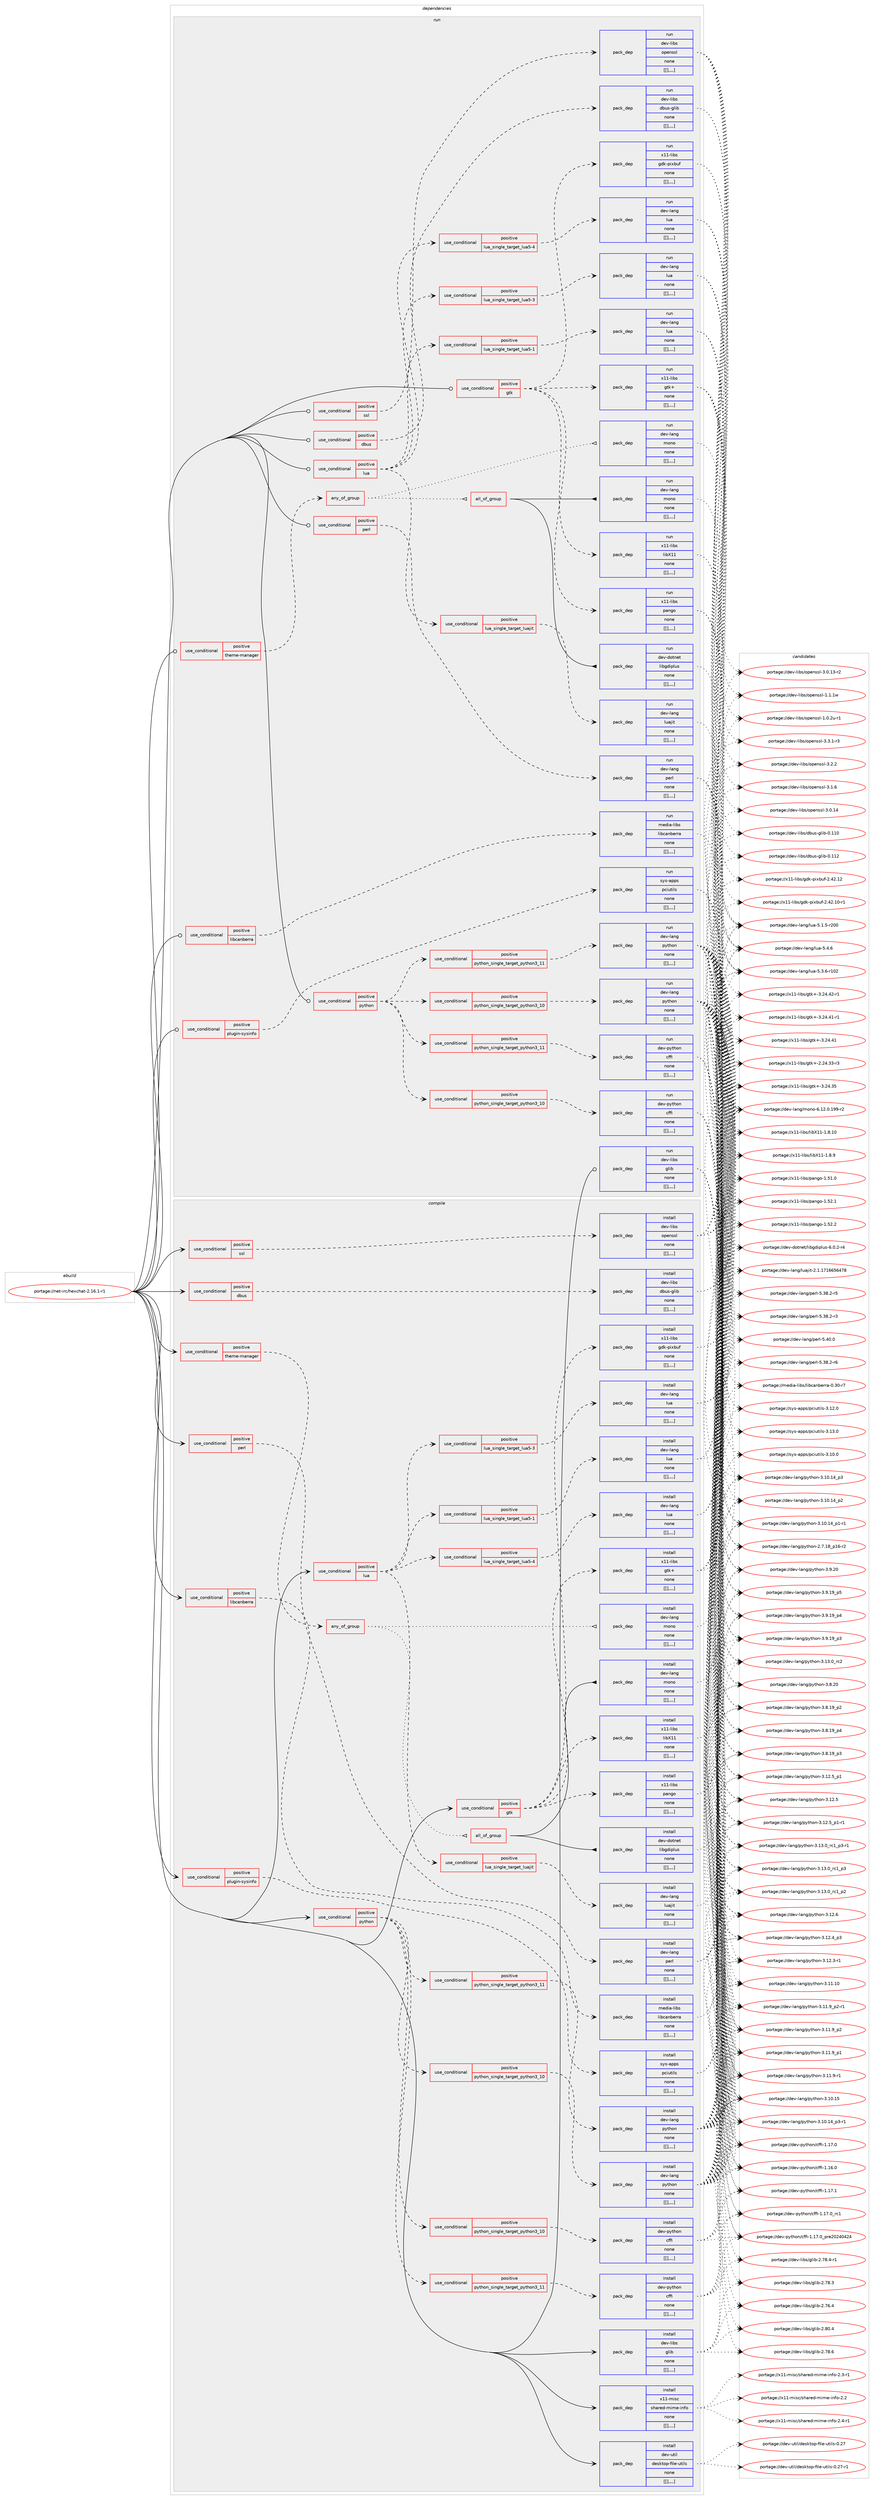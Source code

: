 digraph prolog {

# *************
# Graph options
# *************

newrank=true;
concentrate=true;
compound=true;
graph [rankdir=LR,fontname=Helvetica,fontsize=10,ranksep=1.5];#, ranksep=2.5, nodesep=0.2];
edge  [arrowhead=vee];
node  [fontname=Helvetica,fontsize=10];

# **********
# The ebuild
# **********

subgraph cluster_leftcol {
color=gray;
label=<<i>ebuild</i>>;
id [label="portage://net-irc/hexchat-2.16.1-r1", color=red, width=4, href="../net-irc/hexchat-2.16.1-r1.svg"];
}

# ****************
# The dependencies
# ****************

subgraph cluster_midcol {
color=gray;
label=<<i>dependencies</i>>;
subgraph cluster_compile {
fillcolor="#eeeeee";
style=filled;
label=<<i>compile</i>>;
subgraph cond97137 {
dependency374206 [label=<<TABLE BORDER="0" CELLBORDER="1" CELLSPACING="0" CELLPADDING="4"><TR><TD ROWSPAN="3" CELLPADDING="10">use_conditional</TD></TR><TR><TD>positive</TD></TR><TR><TD>dbus</TD></TR></TABLE>>, shape=none, color=red];
subgraph pack274281 {
dependency374207 [label=<<TABLE BORDER="0" CELLBORDER="1" CELLSPACING="0" CELLPADDING="4" WIDTH="220"><TR><TD ROWSPAN="6" CELLPADDING="30">pack_dep</TD></TR><TR><TD WIDTH="110">install</TD></TR><TR><TD>dev-libs</TD></TR><TR><TD>dbus-glib</TD></TR><TR><TD>none</TD></TR><TR><TD>[[],,,,]</TD></TR></TABLE>>, shape=none, color=blue];
}
dependency374206:e -> dependency374207:w [weight=20,style="dashed",arrowhead="vee"];
}
id:e -> dependency374206:w [weight=20,style="solid",arrowhead="vee"];
subgraph cond97138 {
dependency374208 [label=<<TABLE BORDER="0" CELLBORDER="1" CELLSPACING="0" CELLPADDING="4"><TR><TD ROWSPAN="3" CELLPADDING="10">use_conditional</TD></TR><TR><TD>positive</TD></TR><TR><TD>gtk</TD></TR></TABLE>>, shape=none, color=red];
subgraph pack274282 {
dependency374209 [label=<<TABLE BORDER="0" CELLBORDER="1" CELLSPACING="0" CELLPADDING="4" WIDTH="220"><TR><TD ROWSPAN="6" CELLPADDING="30">pack_dep</TD></TR><TR><TD WIDTH="110">install</TD></TR><TR><TD>x11-libs</TD></TR><TR><TD>gdk-pixbuf</TD></TR><TR><TD>none</TD></TR><TR><TD>[[],,,,]</TD></TR></TABLE>>, shape=none, color=blue];
}
dependency374208:e -> dependency374209:w [weight=20,style="dashed",arrowhead="vee"];
subgraph pack274283 {
dependency374210 [label=<<TABLE BORDER="0" CELLBORDER="1" CELLSPACING="0" CELLPADDING="4" WIDTH="220"><TR><TD ROWSPAN="6" CELLPADDING="30">pack_dep</TD></TR><TR><TD WIDTH="110">install</TD></TR><TR><TD>x11-libs</TD></TR><TR><TD>gtk+</TD></TR><TR><TD>none</TD></TR><TR><TD>[[],,,,]</TD></TR></TABLE>>, shape=none, color=blue];
}
dependency374208:e -> dependency374210:w [weight=20,style="dashed",arrowhead="vee"];
subgraph pack274284 {
dependency374211 [label=<<TABLE BORDER="0" CELLBORDER="1" CELLSPACING="0" CELLPADDING="4" WIDTH="220"><TR><TD ROWSPAN="6" CELLPADDING="30">pack_dep</TD></TR><TR><TD WIDTH="110">install</TD></TR><TR><TD>x11-libs</TD></TR><TR><TD>libX11</TD></TR><TR><TD>none</TD></TR><TR><TD>[[],,,,]</TD></TR></TABLE>>, shape=none, color=blue];
}
dependency374208:e -> dependency374211:w [weight=20,style="dashed",arrowhead="vee"];
subgraph pack274285 {
dependency374212 [label=<<TABLE BORDER="0" CELLBORDER="1" CELLSPACING="0" CELLPADDING="4" WIDTH="220"><TR><TD ROWSPAN="6" CELLPADDING="30">pack_dep</TD></TR><TR><TD WIDTH="110">install</TD></TR><TR><TD>x11-libs</TD></TR><TR><TD>pango</TD></TR><TR><TD>none</TD></TR><TR><TD>[[],,,,]</TD></TR></TABLE>>, shape=none, color=blue];
}
dependency374208:e -> dependency374212:w [weight=20,style="dashed",arrowhead="vee"];
}
id:e -> dependency374208:w [weight=20,style="solid",arrowhead="vee"];
subgraph cond97139 {
dependency374213 [label=<<TABLE BORDER="0" CELLBORDER="1" CELLSPACING="0" CELLPADDING="4"><TR><TD ROWSPAN="3" CELLPADDING="10">use_conditional</TD></TR><TR><TD>positive</TD></TR><TR><TD>libcanberra</TD></TR></TABLE>>, shape=none, color=red];
subgraph pack274286 {
dependency374214 [label=<<TABLE BORDER="0" CELLBORDER="1" CELLSPACING="0" CELLPADDING="4" WIDTH="220"><TR><TD ROWSPAN="6" CELLPADDING="30">pack_dep</TD></TR><TR><TD WIDTH="110">install</TD></TR><TR><TD>media-libs</TD></TR><TR><TD>libcanberra</TD></TR><TR><TD>none</TD></TR><TR><TD>[[],,,,]</TD></TR></TABLE>>, shape=none, color=blue];
}
dependency374213:e -> dependency374214:w [weight=20,style="dashed",arrowhead="vee"];
}
id:e -> dependency374213:w [weight=20,style="solid",arrowhead="vee"];
subgraph cond97140 {
dependency374215 [label=<<TABLE BORDER="0" CELLBORDER="1" CELLSPACING="0" CELLPADDING="4"><TR><TD ROWSPAN="3" CELLPADDING="10">use_conditional</TD></TR><TR><TD>positive</TD></TR><TR><TD>lua</TD></TR></TABLE>>, shape=none, color=red];
subgraph cond97141 {
dependency374216 [label=<<TABLE BORDER="0" CELLBORDER="1" CELLSPACING="0" CELLPADDING="4"><TR><TD ROWSPAN="3" CELLPADDING="10">use_conditional</TD></TR><TR><TD>positive</TD></TR><TR><TD>lua_single_target_luajit</TD></TR></TABLE>>, shape=none, color=red];
subgraph pack274287 {
dependency374217 [label=<<TABLE BORDER="0" CELLBORDER="1" CELLSPACING="0" CELLPADDING="4" WIDTH="220"><TR><TD ROWSPAN="6" CELLPADDING="30">pack_dep</TD></TR><TR><TD WIDTH="110">install</TD></TR><TR><TD>dev-lang</TD></TR><TR><TD>luajit</TD></TR><TR><TD>none</TD></TR><TR><TD>[[],,,,]</TD></TR></TABLE>>, shape=none, color=blue];
}
dependency374216:e -> dependency374217:w [weight=20,style="dashed",arrowhead="vee"];
}
dependency374215:e -> dependency374216:w [weight=20,style="dashed",arrowhead="vee"];
subgraph cond97142 {
dependency374218 [label=<<TABLE BORDER="0" CELLBORDER="1" CELLSPACING="0" CELLPADDING="4"><TR><TD ROWSPAN="3" CELLPADDING="10">use_conditional</TD></TR><TR><TD>positive</TD></TR><TR><TD>lua_single_target_lua5-1</TD></TR></TABLE>>, shape=none, color=red];
subgraph pack274288 {
dependency374219 [label=<<TABLE BORDER="0" CELLBORDER="1" CELLSPACING="0" CELLPADDING="4" WIDTH="220"><TR><TD ROWSPAN="6" CELLPADDING="30">pack_dep</TD></TR><TR><TD WIDTH="110">install</TD></TR><TR><TD>dev-lang</TD></TR><TR><TD>lua</TD></TR><TR><TD>none</TD></TR><TR><TD>[[],,,,]</TD></TR></TABLE>>, shape=none, color=blue];
}
dependency374218:e -> dependency374219:w [weight=20,style="dashed",arrowhead="vee"];
}
dependency374215:e -> dependency374218:w [weight=20,style="dashed",arrowhead="vee"];
subgraph cond97143 {
dependency374220 [label=<<TABLE BORDER="0" CELLBORDER="1" CELLSPACING="0" CELLPADDING="4"><TR><TD ROWSPAN="3" CELLPADDING="10">use_conditional</TD></TR><TR><TD>positive</TD></TR><TR><TD>lua_single_target_lua5-3</TD></TR></TABLE>>, shape=none, color=red];
subgraph pack274289 {
dependency374221 [label=<<TABLE BORDER="0" CELLBORDER="1" CELLSPACING="0" CELLPADDING="4" WIDTH="220"><TR><TD ROWSPAN="6" CELLPADDING="30">pack_dep</TD></TR><TR><TD WIDTH="110">install</TD></TR><TR><TD>dev-lang</TD></TR><TR><TD>lua</TD></TR><TR><TD>none</TD></TR><TR><TD>[[],,,,]</TD></TR></TABLE>>, shape=none, color=blue];
}
dependency374220:e -> dependency374221:w [weight=20,style="dashed",arrowhead="vee"];
}
dependency374215:e -> dependency374220:w [weight=20,style="dashed",arrowhead="vee"];
subgraph cond97144 {
dependency374222 [label=<<TABLE BORDER="0" CELLBORDER="1" CELLSPACING="0" CELLPADDING="4"><TR><TD ROWSPAN="3" CELLPADDING="10">use_conditional</TD></TR><TR><TD>positive</TD></TR><TR><TD>lua_single_target_lua5-4</TD></TR></TABLE>>, shape=none, color=red];
subgraph pack274290 {
dependency374223 [label=<<TABLE BORDER="0" CELLBORDER="1" CELLSPACING="0" CELLPADDING="4" WIDTH="220"><TR><TD ROWSPAN="6" CELLPADDING="30">pack_dep</TD></TR><TR><TD WIDTH="110">install</TD></TR><TR><TD>dev-lang</TD></TR><TR><TD>lua</TD></TR><TR><TD>none</TD></TR><TR><TD>[[],,,,]</TD></TR></TABLE>>, shape=none, color=blue];
}
dependency374222:e -> dependency374223:w [weight=20,style="dashed",arrowhead="vee"];
}
dependency374215:e -> dependency374222:w [weight=20,style="dashed",arrowhead="vee"];
}
id:e -> dependency374215:w [weight=20,style="solid",arrowhead="vee"];
subgraph cond97145 {
dependency374224 [label=<<TABLE BORDER="0" CELLBORDER="1" CELLSPACING="0" CELLPADDING="4"><TR><TD ROWSPAN="3" CELLPADDING="10">use_conditional</TD></TR><TR><TD>positive</TD></TR><TR><TD>perl</TD></TR></TABLE>>, shape=none, color=red];
subgraph pack274291 {
dependency374225 [label=<<TABLE BORDER="0" CELLBORDER="1" CELLSPACING="0" CELLPADDING="4" WIDTH="220"><TR><TD ROWSPAN="6" CELLPADDING="30">pack_dep</TD></TR><TR><TD WIDTH="110">install</TD></TR><TR><TD>dev-lang</TD></TR><TR><TD>perl</TD></TR><TR><TD>none</TD></TR><TR><TD>[[],,,,]</TD></TR></TABLE>>, shape=none, color=blue];
}
dependency374224:e -> dependency374225:w [weight=20,style="dashed",arrowhead="vee"];
}
id:e -> dependency374224:w [weight=20,style="solid",arrowhead="vee"];
subgraph cond97146 {
dependency374226 [label=<<TABLE BORDER="0" CELLBORDER="1" CELLSPACING="0" CELLPADDING="4"><TR><TD ROWSPAN="3" CELLPADDING="10">use_conditional</TD></TR><TR><TD>positive</TD></TR><TR><TD>plugin-sysinfo</TD></TR></TABLE>>, shape=none, color=red];
subgraph pack274292 {
dependency374227 [label=<<TABLE BORDER="0" CELLBORDER="1" CELLSPACING="0" CELLPADDING="4" WIDTH="220"><TR><TD ROWSPAN="6" CELLPADDING="30">pack_dep</TD></TR><TR><TD WIDTH="110">install</TD></TR><TR><TD>sys-apps</TD></TR><TR><TD>pciutils</TD></TR><TR><TD>none</TD></TR><TR><TD>[[],,,,]</TD></TR></TABLE>>, shape=none, color=blue];
}
dependency374226:e -> dependency374227:w [weight=20,style="dashed",arrowhead="vee"];
}
id:e -> dependency374226:w [weight=20,style="solid",arrowhead="vee"];
subgraph cond97147 {
dependency374228 [label=<<TABLE BORDER="0" CELLBORDER="1" CELLSPACING="0" CELLPADDING="4"><TR><TD ROWSPAN="3" CELLPADDING="10">use_conditional</TD></TR><TR><TD>positive</TD></TR><TR><TD>python</TD></TR></TABLE>>, shape=none, color=red];
subgraph cond97148 {
dependency374229 [label=<<TABLE BORDER="0" CELLBORDER="1" CELLSPACING="0" CELLPADDING="4"><TR><TD ROWSPAN="3" CELLPADDING="10">use_conditional</TD></TR><TR><TD>positive</TD></TR><TR><TD>python_single_target_python3_10</TD></TR></TABLE>>, shape=none, color=red];
subgraph pack274293 {
dependency374230 [label=<<TABLE BORDER="0" CELLBORDER="1" CELLSPACING="0" CELLPADDING="4" WIDTH="220"><TR><TD ROWSPAN="6" CELLPADDING="30">pack_dep</TD></TR><TR><TD WIDTH="110">install</TD></TR><TR><TD>dev-lang</TD></TR><TR><TD>python</TD></TR><TR><TD>none</TD></TR><TR><TD>[[],,,,]</TD></TR></TABLE>>, shape=none, color=blue];
}
dependency374229:e -> dependency374230:w [weight=20,style="dashed",arrowhead="vee"];
}
dependency374228:e -> dependency374229:w [weight=20,style="dashed",arrowhead="vee"];
subgraph cond97149 {
dependency374231 [label=<<TABLE BORDER="0" CELLBORDER="1" CELLSPACING="0" CELLPADDING="4"><TR><TD ROWSPAN="3" CELLPADDING="10">use_conditional</TD></TR><TR><TD>positive</TD></TR><TR><TD>python_single_target_python3_11</TD></TR></TABLE>>, shape=none, color=red];
subgraph pack274294 {
dependency374232 [label=<<TABLE BORDER="0" CELLBORDER="1" CELLSPACING="0" CELLPADDING="4" WIDTH="220"><TR><TD ROWSPAN="6" CELLPADDING="30">pack_dep</TD></TR><TR><TD WIDTH="110">install</TD></TR><TR><TD>dev-lang</TD></TR><TR><TD>python</TD></TR><TR><TD>none</TD></TR><TR><TD>[[],,,,]</TD></TR></TABLE>>, shape=none, color=blue];
}
dependency374231:e -> dependency374232:w [weight=20,style="dashed",arrowhead="vee"];
}
dependency374228:e -> dependency374231:w [weight=20,style="dashed",arrowhead="vee"];
subgraph cond97150 {
dependency374233 [label=<<TABLE BORDER="0" CELLBORDER="1" CELLSPACING="0" CELLPADDING="4"><TR><TD ROWSPAN="3" CELLPADDING="10">use_conditional</TD></TR><TR><TD>positive</TD></TR><TR><TD>python_single_target_python3_10</TD></TR></TABLE>>, shape=none, color=red];
subgraph pack274295 {
dependency374234 [label=<<TABLE BORDER="0" CELLBORDER="1" CELLSPACING="0" CELLPADDING="4" WIDTH="220"><TR><TD ROWSPAN="6" CELLPADDING="30">pack_dep</TD></TR><TR><TD WIDTH="110">install</TD></TR><TR><TD>dev-python</TD></TR><TR><TD>cffi</TD></TR><TR><TD>none</TD></TR><TR><TD>[[],,,,]</TD></TR></TABLE>>, shape=none, color=blue];
}
dependency374233:e -> dependency374234:w [weight=20,style="dashed",arrowhead="vee"];
}
dependency374228:e -> dependency374233:w [weight=20,style="dashed",arrowhead="vee"];
subgraph cond97151 {
dependency374235 [label=<<TABLE BORDER="0" CELLBORDER="1" CELLSPACING="0" CELLPADDING="4"><TR><TD ROWSPAN="3" CELLPADDING="10">use_conditional</TD></TR><TR><TD>positive</TD></TR><TR><TD>python_single_target_python3_11</TD></TR></TABLE>>, shape=none, color=red];
subgraph pack274296 {
dependency374236 [label=<<TABLE BORDER="0" CELLBORDER="1" CELLSPACING="0" CELLPADDING="4" WIDTH="220"><TR><TD ROWSPAN="6" CELLPADDING="30">pack_dep</TD></TR><TR><TD WIDTH="110">install</TD></TR><TR><TD>dev-python</TD></TR><TR><TD>cffi</TD></TR><TR><TD>none</TD></TR><TR><TD>[[],,,,]</TD></TR></TABLE>>, shape=none, color=blue];
}
dependency374235:e -> dependency374236:w [weight=20,style="dashed",arrowhead="vee"];
}
dependency374228:e -> dependency374235:w [weight=20,style="dashed",arrowhead="vee"];
}
id:e -> dependency374228:w [weight=20,style="solid",arrowhead="vee"];
subgraph cond97152 {
dependency374237 [label=<<TABLE BORDER="0" CELLBORDER="1" CELLSPACING="0" CELLPADDING="4"><TR><TD ROWSPAN="3" CELLPADDING="10">use_conditional</TD></TR><TR><TD>positive</TD></TR><TR><TD>ssl</TD></TR></TABLE>>, shape=none, color=red];
subgraph pack274297 {
dependency374238 [label=<<TABLE BORDER="0" CELLBORDER="1" CELLSPACING="0" CELLPADDING="4" WIDTH="220"><TR><TD ROWSPAN="6" CELLPADDING="30">pack_dep</TD></TR><TR><TD WIDTH="110">install</TD></TR><TR><TD>dev-libs</TD></TR><TR><TD>openssl</TD></TR><TR><TD>none</TD></TR><TR><TD>[[],,,,]</TD></TR></TABLE>>, shape=none, color=blue];
}
dependency374237:e -> dependency374238:w [weight=20,style="dashed",arrowhead="vee"];
}
id:e -> dependency374237:w [weight=20,style="solid",arrowhead="vee"];
subgraph cond97153 {
dependency374239 [label=<<TABLE BORDER="0" CELLBORDER="1" CELLSPACING="0" CELLPADDING="4"><TR><TD ROWSPAN="3" CELLPADDING="10">use_conditional</TD></TR><TR><TD>positive</TD></TR><TR><TD>theme-manager</TD></TR></TABLE>>, shape=none, color=red];
subgraph any2605 {
dependency374240 [label=<<TABLE BORDER="0" CELLBORDER="1" CELLSPACING="0" CELLPADDING="4"><TR><TD CELLPADDING="10">any_of_group</TD></TR></TABLE>>, shape=none, color=red];subgraph all186 {
dependency374241 [label=<<TABLE BORDER="0" CELLBORDER="1" CELLSPACING="0" CELLPADDING="4"><TR><TD CELLPADDING="10">all_of_group</TD></TR></TABLE>>, shape=none, color=red];subgraph pack274298 {
dependency374242 [label=<<TABLE BORDER="0" CELLBORDER="1" CELLSPACING="0" CELLPADDING="4" WIDTH="220"><TR><TD ROWSPAN="6" CELLPADDING="30">pack_dep</TD></TR><TR><TD WIDTH="110">install</TD></TR><TR><TD>dev-lang</TD></TR><TR><TD>mono</TD></TR><TR><TD>none</TD></TR><TR><TD>[[],,,,]</TD></TR></TABLE>>, shape=none, color=blue];
}
dependency374241:e -> dependency374242:w [weight=20,style="solid",arrowhead="inv"];
subgraph pack274299 {
dependency374243 [label=<<TABLE BORDER="0" CELLBORDER="1" CELLSPACING="0" CELLPADDING="4" WIDTH="220"><TR><TD ROWSPAN="6" CELLPADDING="30">pack_dep</TD></TR><TR><TD WIDTH="110">install</TD></TR><TR><TD>dev-dotnet</TD></TR><TR><TD>libgdiplus</TD></TR><TR><TD>none</TD></TR><TR><TD>[[],,,,]</TD></TR></TABLE>>, shape=none, color=blue];
}
dependency374241:e -> dependency374243:w [weight=20,style="solid",arrowhead="inv"];
}
dependency374240:e -> dependency374241:w [weight=20,style="dotted",arrowhead="oinv"];
subgraph pack274300 {
dependency374244 [label=<<TABLE BORDER="0" CELLBORDER="1" CELLSPACING="0" CELLPADDING="4" WIDTH="220"><TR><TD ROWSPAN="6" CELLPADDING="30">pack_dep</TD></TR><TR><TD WIDTH="110">install</TD></TR><TR><TD>dev-lang</TD></TR><TR><TD>mono</TD></TR><TR><TD>none</TD></TR><TR><TD>[[],,,,]</TD></TR></TABLE>>, shape=none, color=blue];
}
dependency374240:e -> dependency374244:w [weight=20,style="dotted",arrowhead="oinv"];
}
dependency374239:e -> dependency374240:w [weight=20,style="dashed",arrowhead="vee"];
}
id:e -> dependency374239:w [weight=20,style="solid",arrowhead="vee"];
subgraph pack274301 {
dependency374245 [label=<<TABLE BORDER="0" CELLBORDER="1" CELLSPACING="0" CELLPADDING="4" WIDTH="220"><TR><TD ROWSPAN="6" CELLPADDING="30">pack_dep</TD></TR><TR><TD WIDTH="110">install</TD></TR><TR><TD>dev-libs</TD></TR><TR><TD>glib</TD></TR><TR><TD>none</TD></TR><TR><TD>[[],,,,]</TD></TR></TABLE>>, shape=none, color=blue];
}
id:e -> dependency374245:w [weight=20,style="solid",arrowhead="vee"];
subgraph pack274302 {
dependency374246 [label=<<TABLE BORDER="0" CELLBORDER="1" CELLSPACING="0" CELLPADDING="4" WIDTH="220"><TR><TD ROWSPAN="6" CELLPADDING="30">pack_dep</TD></TR><TR><TD WIDTH="110">install</TD></TR><TR><TD>dev-util</TD></TR><TR><TD>desktop-file-utils</TD></TR><TR><TD>none</TD></TR><TR><TD>[[],,,,]</TD></TR></TABLE>>, shape=none, color=blue];
}
id:e -> dependency374246:w [weight=20,style="solid",arrowhead="vee"];
subgraph pack274303 {
dependency374247 [label=<<TABLE BORDER="0" CELLBORDER="1" CELLSPACING="0" CELLPADDING="4" WIDTH="220"><TR><TD ROWSPAN="6" CELLPADDING="30">pack_dep</TD></TR><TR><TD WIDTH="110">install</TD></TR><TR><TD>x11-misc</TD></TR><TR><TD>shared-mime-info</TD></TR><TR><TD>none</TD></TR><TR><TD>[[],,,,]</TD></TR></TABLE>>, shape=none, color=blue];
}
id:e -> dependency374247:w [weight=20,style="solid",arrowhead="vee"];
}
subgraph cluster_compileandrun {
fillcolor="#eeeeee";
style=filled;
label=<<i>compile and run</i>>;
}
subgraph cluster_run {
fillcolor="#eeeeee";
style=filled;
label=<<i>run</i>>;
subgraph cond97154 {
dependency374248 [label=<<TABLE BORDER="0" CELLBORDER="1" CELLSPACING="0" CELLPADDING="4"><TR><TD ROWSPAN="3" CELLPADDING="10">use_conditional</TD></TR><TR><TD>positive</TD></TR><TR><TD>dbus</TD></TR></TABLE>>, shape=none, color=red];
subgraph pack274304 {
dependency374249 [label=<<TABLE BORDER="0" CELLBORDER="1" CELLSPACING="0" CELLPADDING="4" WIDTH="220"><TR><TD ROWSPAN="6" CELLPADDING="30">pack_dep</TD></TR><TR><TD WIDTH="110">run</TD></TR><TR><TD>dev-libs</TD></TR><TR><TD>dbus-glib</TD></TR><TR><TD>none</TD></TR><TR><TD>[[],,,,]</TD></TR></TABLE>>, shape=none, color=blue];
}
dependency374248:e -> dependency374249:w [weight=20,style="dashed",arrowhead="vee"];
}
id:e -> dependency374248:w [weight=20,style="solid",arrowhead="odot"];
subgraph cond97155 {
dependency374250 [label=<<TABLE BORDER="0" CELLBORDER="1" CELLSPACING="0" CELLPADDING="4"><TR><TD ROWSPAN="3" CELLPADDING="10">use_conditional</TD></TR><TR><TD>positive</TD></TR><TR><TD>gtk</TD></TR></TABLE>>, shape=none, color=red];
subgraph pack274305 {
dependency374251 [label=<<TABLE BORDER="0" CELLBORDER="1" CELLSPACING="0" CELLPADDING="4" WIDTH="220"><TR><TD ROWSPAN="6" CELLPADDING="30">pack_dep</TD></TR><TR><TD WIDTH="110">run</TD></TR><TR><TD>x11-libs</TD></TR><TR><TD>gdk-pixbuf</TD></TR><TR><TD>none</TD></TR><TR><TD>[[],,,,]</TD></TR></TABLE>>, shape=none, color=blue];
}
dependency374250:e -> dependency374251:w [weight=20,style="dashed",arrowhead="vee"];
subgraph pack274306 {
dependency374252 [label=<<TABLE BORDER="0" CELLBORDER="1" CELLSPACING="0" CELLPADDING="4" WIDTH="220"><TR><TD ROWSPAN="6" CELLPADDING="30">pack_dep</TD></TR><TR><TD WIDTH="110">run</TD></TR><TR><TD>x11-libs</TD></TR><TR><TD>gtk+</TD></TR><TR><TD>none</TD></TR><TR><TD>[[],,,,]</TD></TR></TABLE>>, shape=none, color=blue];
}
dependency374250:e -> dependency374252:w [weight=20,style="dashed",arrowhead="vee"];
subgraph pack274307 {
dependency374253 [label=<<TABLE BORDER="0" CELLBORDER="1" CELLSPACING="0" CELLPADDING="4" WIDTH="220"><TR><TD ROWSPAN="6" CELLPADDING="30">pack_dep</TD></TR><TR><TD WIDTH="110">run</TD></TR><TR><TD>x11-libs</TD></TR><TR><TD>libX11</TD></TR><TR><TD>none</TD></TR><TR><TD>[[],,,,]</TD></TR></TABLE>>, shape=none, color=blue];
}
dependency374250:e -> dependency374253:w [weight=20,style="dashed",arrowhead="vee"];
subgraph pack274308 {
dependency374254 [label=<<TABLE BORDER="0" CELLBORDER="1" CELLSPACING="0" CELLPADDING="4" WIDTH="220"><TR><TD ROWSPAN="6" CELLPADDING="30">pack_dep</TD></TR><TR><TD WIDTH="110">run</TD></TR><TR><TD>x11-libs</TD></TR><TR><TD>pango</TD></TR><TR><TD>none</TD></TR><TR><TD>[[],,,,]</TD></TR></TABLE>>, shape=none, color=blue];
}
dependency374250:e -> dependency374254:w [weight=20,style="dashed",arrowhead="vee"];
}
id:e -> dependency374250:w [weight=20,style="solid",arrowhead="odot"];
subgraph cond97156 {
dependency374255 [label=<<TABLE BORDER="0" CELLBORDER="1" CELLSPACING="0" CELLPADDING="4"><TR><TD ROWSPAN="3" CELLPADDING="10">use_conditional</TD></TR><TR><TD>positive</TD></TR><TR><TD>libcanberra</TD></TR></TABLE>>, shape=none, color=red];
subgraph pack274309 {
dependency374256 [label=<<TABLE BORDER="0" CELLBORDER="1" CELLSPACING="0" CELLPADDING="4" WIDTH="220"><TR><TD ROWSPAN="6" CELLPADDING="30">pack_dep</TD></TR><TR><TD WIDTH="110">run</TD></TR><TR><TD>media-libs</TD></TR><TR><TD>libcanberra</TD></TR><TR><TD>none</TD></TR><TR><TD>[[],,,,]</TD></TR></TABLE>>, shape=none, color=blue];
}
dependency374255:e -> dependency374256:w [weight=20,style="dashed",arrowhead="vee"];
}
id:e -> dependency374255:w [weight=20,style="solid",arrowhead="odot"];
subgraph cond97157 {
dependency374257 [label=<<TABLE BORDER="0" CELLBORDER="1" CELLSPACING="0" CELLPADDING="4"><TR><TD ROWSPAN="3" CELLPADDING="10">use_conditional</TD></TR><TR><TD>positive</TD></TR><TR><TD>lua</TD></TR></TABLE>>, shape=none, color=red];
subgraph cond97158 {
dependency374258 [label=<<TABLE BORDER="0" CELLBORDER="1" CELLSPACING="0" CELLPADDING="4"><TR><TD ROWSPAN="3" CELLPADDING="10">use_conditional</TD></TR><TR><TD>positive</TD></TR><TR><TD>lua_single_target_luajit</TD></TR></TABLE>>, shape=none, color=red];
subgraph pack274310 {
dependency374259 [label=<<TABLE BORDER="0" CELLBORDER="1" CELLSPACING="0" CELLPADDING="4" WIDTH="220"><TR><TD ROWSPAN="6" CELLPADDING="30">pack_dep</TD></TR><TR><TD WIDTH="110">run</TD></TR><TR><TD>dev-lang</TD></TR><TR><TD>luajit</TD></TR><TR><TD>none</TD></TR><TR><TD>[[],,,,]</TD></TR></TABLE>>, shape=none, color=blue];
}
dependency374258:e -> dependency374259:w [weight=20,style="dashed",arrowhead="vee"];
}
dependency374257:e -> dependency374258:w [weight=20,style="dashed",arrowhead="vee"];
subgraph cond97159 {
dependency374260 [label=<<TABLE BORDER="0" CELLBORDER="1" CELLSPACING="0" CELLPADDING="4"><TR><TD ROWSPAN="3" CELLPADDING="10">use_conditional</TD></TR><TR><TD>positive</TD></TR><TR><TD>lua_single_target_lua5-1</TD></TR></TABLE>>, shape=none, color=red];
subgraph pack274311 {
dependency374261 [label=<<TABLE BORDER="0" CELLBORDER="1" CELLSPACING="0" CELLPADDING="4" WIDTH="220"><TR><TD ROWSPAN="6" CELLPADDING="30">pack_dep</TD></TR><TR><TD WIDTH="110">run</TD></TR><TR><TD>dev-lang</TD></TR><TR><TD>lua</TD></TR><TR><TD>none</TD></TR><TR><TD>[[],,,,]</TD></TR></TABLE>>, shape=none, color=blue];
}
dependency374260:e -> dependency374261:w [weight=20,style="dashed",arrowhead="vee"];
}
dependency374257:e -> dependency374260:w [weight=20,style="dashed",arrowhead="vee"];
subgraph cond97160 {
dependency374262 [label=<<TABLE BORDER="0" CELLBORDER="1" CELLSPACING="0" CELLPADDING="4"><TR><TD ROWSPAN="3" CELLPADDING="10">use_conditional</TD></TR><TR><TD>positive</TD></TR><TR><TD>lua_single_target_lua5-3</TD></TR></TABLE>>, shape=none, color=red];
subgraph pack274312 {
dependency374263 [label=<<TABLE BORDER="0" CELLBORDER="1" CELLSPACING="0" CELLPADDING="4" WIDTH="220"><TR><TD ROWSPAN="6" CELLPADDING="30">pack_dep</TD></TR><TR><TD WIDTH="110">run</TD></TR><TR><TD>dev-lang</TD></TR><TR><TD>lua</TD></TR><TR><TD>none</TD></TR><TR><TD>[[],,,,]</TD></TR></TABLE>>, shape=none, color=blue];
}
dependency374262:e -> dependency374263:w [weight=20,style="dashed",arrowhead="vee"];
}
dependency374257:e -> dependency374262:w [weight=20,style="dashed",arrowhead="vee"];
subgraph cond97161 {
dependency374264 [label=<<TABLE BORDER="0" CELLBORDER="1" CELLSPACING="0" CELLPADDING="4"><TR><TD ROWSPAN="3" CELLPADDING="10">use_conditional</TD></TR><TR><TD>positive</TD></TR><TR><TD>lua_single_target_lua5-4</TD></TR></TABLE>>, shape=none, color=red];
subgraph pack274313 {
dependency374265 [label=<<TABLE BORDER="0" CELLBORDER="1" CELLSPACING="0" CELLPADDING="4" WIDTH="220"><TR><TD ROWSPAN="6" CELLPADDING="30">pack_dep</TD></TR><TR><TD WIDTH="110">run</TD></TR><TR><TD>dev-lang</TD></TR><TR><TD>lua</TD></TR><TR><TD>none</TD></TR><TR><TD>[[],,,,]</TD></TR></TABLE>>, shape=none, color=blue];
}
dependency374264:e -> dependency374265:w [weight=20,style="dashed",arrowhead="vee"];
}
dependency374257:e -> dependency374264:w [weight=20,style="dashed",arrowhead="vee"];
}
id:e -> dependency374257:w [weight=20,style="solid",arrowhead="odot"];
subgraph cond97162 {
dependency374266 [label=<<TABLE BORDER="0" CELLBORDER="1" CELLSPACING="0" CELLPADDING="4"><TR><TD ROWSPAN="3" CELLPADDING="10">use_conditional</TD></TR><TR><TD>positive</TD></TR><TR><TD>perl</TD></TR></TABLE>>, shape=none, color=red];
subgraph pack274314 {
dependency374267 [label=<<TABLE BORDER="0" CELLBORDER="1" CELLSPACING="0" CELLPADDING="4" WIDTH="220"><TR><TD ROWSPAN="6" CELLPADDING="30">pack_dep</TD></TR><TR><TD WIDTH="110">run</TD></TR><TR><TD>dev-lang</TD></TR><TR><TD>perl</TD></TR><TR><TD>none</TD></TR><TR><TD>[[],,,,]</TD></TR></TABLE>>, shape=none, color=blue];
}
dependency374266:e -> dependency374267:w [weight=20,style="dashed",arrowhead="vee"];
}
id:e -> dependency374266:w [weight=20,style="solid",arrowhead="odot"];
subgraph cond97163 {
dependency374268 [label=<<TABLE BORDER="0" CELLBORDER="1" CELLSPACING="0" CELLPADDING="4"><TR><TD ROWSPAN="3" CELLPADDING="10">use_conditional</TD></TR><TR><TD>positive</TD></TR><TR><TD>plugin-sysinfo</TD></TR></TABLE>>, shape=none, color=red];
subgraph pack274315 {
dependency374269 [label=<<TABLE BORDER="0" CELLBORDER="1" CELLSPACING="0" CELLPADDING="4" WIDTH="220"><TR><TD ROWSPAN="6" CELLPADDING="30">pack_dep</TD></TR><TR><TD WIDTH="110">run</TD></TR><TR><TD>sys-apps</TD></TR><TR><TD>pciutils</TD></TR><TR><TD>none</TD></TR><TR><TD>[[],,,,]</TD></TR></TABLE>>, shape=none, color=blue];
}
dependency374268:e -> dependency374269:w [weight=20,style="dashed",arrowhead="vee"];
}
id:e -> dependency374268:w [weight=20,style="solid",arrowhead="odot"];
subgraph cond97164 {
dependency374270 [label=<<TABLE BORDER="0" CELLBORDER="1" CELLSPACING="0" CELLPADDING="4"><TR><TD ROWSPAN="3" CELLPADDING="10">use_conditional</TD></TR><TR><TD>positive</TD></TR><TR><TD>python</TD></TR></TABLE>>, shape=none, color=red];
subgraph cond97165 {
dependency374271 [label=<<TABLE BORDER="0" CELLBORDER="1" CELLSPACING="0" CELLPADDING="4"><TR><TD ROWSPAN="3" CELLPADDING="10">use_conditional</TD></TR><TR><TD>positive</TD></TR><TR><TD>python_single_target_python3_10</TD></TR></TABLE>>, shape=none, color=red];
subgraph pack274316 {
dependency374272 [label=<<TABLE BORDER="0" CELLBORDER="1" CELLSPACING="0" CELLPADDING="4" WIDTH="220"><TR><TD ROWSPAN="6" CELLPADDING="30">pack_dep</TD></TR><TR><TD WIDTH="110">run</TD></TR><TR><TD>dev-lang</TD></TR><TR><TD>python</TD></TR><TR><TD>none</TD></TR><TR><TD>[[],,,,]</TD></TR></TABLE>>, shape=none, color=blue];
}
dependency374271:e -> dependency374272:w [weight=20,style="dashed",arrowhead="vee"];
}
dependency374270:e -> dependency374271:w [weight=20,style="dashed",arrowhead="vee"];
subgraph cond97166 {
dependency374273 [label=<<TABLE BORDER="0" CELLBORDER="1" CELLSPACING="0" CELLPADDING="4"><TR><TD ROWSPAN="3" CELLPADDING="10">use_conditional</TD></TR><TR><TD>positive</TD></TR><TR><TD>python_single_target_python3_11</TD></TR></TABLE>>, shape=none, color=red];
subgraph pack274317 {
dependency374274 [label=<<TABLE BORDER="0" CELLBORDER="1" CELLSPACING="0" CELLPADDING="4" WIDTH="220"><TR><TD ROWSPAN="6" CELLPADDING="30">pack_dep</TD></TR><TR><TD WIDTH="110">run</TD></TR><TR><TD>dev-lang</TD></TR><TR><TD>python</TD></TR><TR><TD>none</TD></TR><TR><TD>[[],,,,]</TD></TR></TABLE>>, shape=none, color=blue];
}
dependency374273:e -> dependency374274:w [weight=20,style="dashed",arrowhead="vee"];
}
dependency374270:e -> dependency374273:w [weight=20,style="dashed",arrowhead="vee"];
subgraph cond97167 {
dependency374275 [label=<<TABLE BORDER="0" CELLBORDER="1" CELLSPACING="0" CELLPADDING="4"><TR><TD ROWSPAN="3" CELLPADDING="10">use_conditional</TD></TR><TR><TD>positive</TD></TR><TR><TD>python_single_target_python3_10</TD></TR></TABLE>>, shape=none, color=red];
subgraph pack274318 {
dependency374276 [label=<<TABLE BORDER="0" CELLBORDER="1" CELLSPACING="0" CELLPADDING="4" WIDTH="220"><TR><TD ROWSPAN="6" CELLPADDING="30">pack_dep</TD></TR><TR><TD WIDTH="110">run</TD></TR><TR><TD>dev-python</TD></TR><TR><TD>cffi</TD></TR><TR><TD>none</TD></TR><TR><TD>[[],,,,]</TD></TR></TABLE>>, shape=none, color=blue];
}
dependency374275:e -> dependency374276:w [weight=20,style="dashed",arrowhead="vee"];
}
dependency374270:e -> dependency374275:w [weight=20,style="dashed",arrowhead="vee"];
subgraph cond97168 {
dependency374277 [label=<<TABLE BORDER="0" CELLBORDER="1" CELLSPACING="0" CELLPADDING="4"><TR><TD ROWSPAN="3" CELLPADDING="10">use_conditional</TD></TR><TR><TD>positive</TD></TR><TR><TD>python_single_target_python3_11</TD></TR></TABLE>>, shape=none, color=red];
subgraph pack274319 {
dependency374278 [label=<<TABLE BORDER="0" CELLBORDER="1" CELLSPACING="0" CELLPADDING="4" WIDTH="220"><TR><TD ROWSPAN="6" CELLPADDING="30">pack_dep</TD></TR><TR><TD WIDTH="110">run</TD></TR><TR><TD>dev-python</TD></TR><TR><TD>cffi</TD></TR><TR><TD>none</TD></TR><TR><TD>[[],,,,]</TD></TR></TABLE>>, shape=none, color=blue];
}
dependency374277:e -> dependency374278:w [weight=20,style="dashed",arrowhead="vee"];
}
dependency374270:e -> dependency374277:w [weight=20,style="dashed",arrowhead="vee"];
}
id:e -> dependency374270:w [weight=20,style="solid",arrowhead="odot"];
subgraph cond97169 {
dependency374279 [label=<<TABLE BORDER="0" CELLBORDER="1" CELLSPACING="0" CELLPADDING="4"><TR><TD ROWSPAN="3" CELLPADDING="10">use_conditional</TD></TR><TR><TD>positive</TD></TR><TR><TD>ssl</TD></TR></TABLE>>, shape=none, color=red];
subgraph pack274320 {
dependency374280 [label=<<TABLE BORDER="0" CELLBORDER="1" CELLSPACING="0" CELLPADDING="4" WIDTH="220"><TR><TD ROWSPAN="6" CELLPADDING="30">pack_dep</TD></TR><TR><TD WIDTH="110">run</TD></TR><TR><TD>dev-libs</TD></TR><TR><TD>openssl</TD></TR><TR><TD>none</TD></TR><TR><TD>[[],,,,]</TD></TR></TABLE>>, shape=none, color=blue];
}
dependency374279:e -> dependency374280:w [weight=20,style="dashed",arrowhead="vee"];
}
id:e -> dependency374279:w [weight=20,style="solid",arrowhead="odot"];
subgraph cond97170 {
dependency374281 [label=<<TABLE BORDER="0" CELLBORDER="1" CELLSPACING="0" CELLPADDING="4"><TR><TD ROWSPAN="3" CELLPADDING="10">use_conditional</TD></TR><TR><TD>positive</TD></TR><TR><TD>theme-manager</TD></TR></TABLE>>, shape=none, color=red];
subgraph any2606 {
dependency374282 [label=<<TABLE BORDER="0" CELLBORDER="1" CELLSPACING="0" CELLPADDING="4"><TR><TD CELLPADDING="10">any_of_group</TD></TR></TABLE>>, shape=none, color=red];subgraph all187 {
dependency374283 [label=<<TABLE BORDER="0" CELLBORDER="1" CELLSPACING="0" CELLPADDING="4"><TR><TD CELLPADDING="10">all_of_group</TD></TR></TABLE>>, shape=none, color=red];subgraph pack274321 {
dependency374284 [label=<<TABLE BORDER="0" CELLBORDER="1" CELLSPACING="0" CELLPADDING="4" WIDTH="220"><TR><TD ROWSPAN="6" CELLPADDING="30">pack_dep</TD></TR><TR><TD WIDTH="110">run</TD></TR><TR><TD>dev-lang</TD></TR><TR><TD>mono</TD></TR><TR><TD>none</TD></TR><TR><TD>[[],,,,]</TD></TR></TABLE>>, shape=none, color=blue];
}
dependency374283:e -> dependency374284:w [weight=20,style="solid",arrowhead="inv"];
subgraph pack274322 {
dependency374285 [label=<<TABLE BORDER="0" CELLBORDER="1" CELLSPACING="0" CELLPADDING="4" WIDTH="220"><TR><TD ROWSPAN="6" CELLPADDING="30">pack_dep</TD></TR><TR><TD WIDTH="110">run</TD></TR><TR><TD>dev-dotnet</TD></TR><TR><TD>libgdiplus</TD></TR><TR><TD>none</TD></TR><TR><TD>[[],,,,]</TD></TR></TABLE>>, shape=none, color=blue];
}
dependency374283:e -> dependency374285:w [weight=20,style="solid",arrowhead="inv"];
}
dependency374282:e -> dependency374283:w [weight=20,style="dotted",arrowhead="oinv"];
subgraph pack274323 {
dependency374286 [label=<<TABLE BORDER="0" CELLBORDER="1" CELLSPACING="0" CELLPADDING="4" WIDTH="220"><TR><TD ROWSPAN="6" CELLPADDING="30">pack_dep</TD></TR><TR><TD WIDTH="110">run</TD></TR><TR><TD>dev-lang</TD></TR><TR><TD>mono</TD></TR><TR><TD>none</TD></TR><TR><TD>[[],,,,]</TD></TR></TABLE>>, shape=none, color=blue];
}
dependency374282:e -> dependency374286:w [weight=20,style="dotted",arrowhead="oinv"];
}
dependency374281:e -> dependency374282:w [weight=20,style="dashed",arrowhead="vee"];
}
id:e -> dependency374281:w [weight=20,style="solid",arrowhead="odot"];
subgraph pack274324 {
dependency374287 [label=<<TABLE BORDER="0" CELLBORDER="1" CELLSPACING="0" CELLPADDING="4" WIDTH="220"><TR><TD ROWSPAN="6" CELLPADDING="30">pack_dep</TD></TR><TR><TD WIDTH="110">run</TD></TR><TR><TD>dev-libs</TD></TR><TR><TD>glib</TD></TR><TR><TD>none</TD></TR><TR><TD>[[],,,,]</TD></TR></TABLE>>, shape=none, color=blue];
}
id:e -> dependency374287:w [weight=20,style="solid",arrowhead="odot"];
}
}

# **************
# The candidates
# **************

subgraph cluster_choices {
rank=same;
color=gray;
label=<<i>candidates</i>>;

subgraph choice274281 {
color=black;
nodesep=1;
choice100101118451081059811547100981171154510310810598454846494950 [label="portage://dev-libs/dbus-glib-0.112", color=red, width=4,href="../dev-libs/dbus-glib-0.112.svg"];
choice100101118451081059811547100981171154510310810598454846494948 [label="portage://dev-libs/dbus-glib-0.110", color=red, width=4,href="../dev-libs/dbus-glib-0.110.svg"];
dependency374207:e -> choice100101118451081059811547100981171154510310810598454846494950:w [style=dotted,weight="100"];
dependency374207:e -> choice100101118451081059811547100981171154510310810598454846494948:w [style=dotted,weight="100"];
}
subgraph choice274282 {
color=black;
nodesep=1;
choice120494945108105981154710310010745112105120981171024550465250464950 [label="portage://x11-libs/gdk-pixbuf-2.42.12", color=red, width=4,href="../x11-libs/gdk-pixbuf-2.42.12.svg"];
choice1204949451081059811547103100107451121051209811710245504652504649484511449 [label="portage://x11-libs/gdk-pixbuf-2.42.10-r1", color=red, width=4,href="../x11-libs/gdk-pixbuf-2.42.10-r1.svg"];
dependency374209:e -> choice120494945108105981154710310010745112105120981171024550465250464950:w [style=dotted,weight="100"];
dependency374209:e -> choice1204949451081059811547103100107451121051209811710245504652504649484511449:w [style=dotted,weight="100"];
}
subgraph choice274283 {
color=black;
nodesep=1;
choice12049494510810598115471031161074345514650524652504511449 [label="portage://x11-libs/gtk+-3.24.42-r1", color=red, width=4,href="../x11-libs/gtk+-3.24.42-r1.svg"];
choice12049494510810598115471031161074345514650524652494511449 [label="portage://x11-libs/gtk+-3.24.41-r1", color=red, width=4,href="../x11-libs/gtk+-3.24.41-r1.svg"];
choice1204949451081059811547103116107434551465052465249 [label="portage://x11-libs/gtk+-3.24.41", color=red, width=4,href="../x11-libs/gtk+-3.24.41.svg"];
choice1204949451081059811547103116107434551465052465153 [label="portage://x11-libs/gtk+-3.24.35", color=red, width=4,href="../x11-libs/gtk+-3.24.35.svg"];
choice12049494510810598115471031161074345504650524651514511451 [label="portage://x11-libs/gtk+-2.24.33-r3", color=red, width=4,href="../x11-libs/gtk+-2.24.33-r3.svg"];
dependency374210:e -> choice12049494510810598115471031161074345514650524652504511449:w [style=dotted,weight="100"];
dependency374210:e -> choice12049494510810598115471031161074345514650524652494511449:w [style=dotted,weight="100"];
dependency374210:e -> choice1204949451081059811547103116107434551465052465249:w [style=dotted,weight="100"];
dependency374210:e -> choice1204949451081059811547103116107434551465052465153:w [style=dotted,weight="100"];
dependency374210:e -> choice12049494510810598115471031161074345504650524651514511451:w [style=dotted,weight="100"];
}
subgraph choice274284 {
color=black;
nodesep=1;
choice12049494510810598115471081059888494945494656464948 [label="portage://x11-libs/libX11-1.8.10", color=red, width=4,href="../x11-libs/libX11-1.8.10.svg"];
choice120494945108105981154710810598884949454946564657 [label="portage://x11-libs/libX11-1.8.9", color=red, width=4,href="../x11-libs/libX11-1.8.9.svg"];
dependency374211:e -> choice12049494510810598115471081059888494945494656464948:w [style=dotted,weight="100"];
dependency374211:e -> choice120494945108105981154710810598884949454946564657:w [style=dotted,weight="100"];
}
subgraph choice274285 {
color=black;
nodesep=1;
choice12049494510810598115471129711010311145494653504650 [label="portage://x11-libs/pango-1.52.2", color=red, width=4,href="../x11-libs/pango-1.52.2.svg"];
choice12049494510810598115471129711010311145494653504649 [label="portage://x11-libs/pango-1.52.1", color=red, width=4,href="../x11-libs/pango-1.52.1.svg"];
choice12049494510810598115471129711010311145494653494648 [label="portage://x11-libs/pango-1.51.0", color=red, width=4,href="../x11-libs/pango-1.51.0.svg"];
dependency374212:e -> choice12049494510810598115471129711010311145494653504650:w [style=dotted,weight="100"];
dependency374212:e -> choice12049494510810598115471129711010311145494653504649:w [style=dotted,weight="100"];
dependency374212:e -> choice12049494510810598115471129711010311145494653494648:w [style=dotted,weight="100"];
}
subgraph choice274286 {
color=black;
nodesep=1;
choice10910110010597451081059811547108105989997110981011141149745484651484511455 [label="portage://media-libs/libcanberra-0.30-r7", color=red, width=4,href="../media-libs/libcanberra-0.30-r7.svg"];
dependency374214:e -> choice10910110010597451081059811547108105989997110981011141149745484651484511455:w [style=dotted,weight="100"];
}
subgraph choice274287 {
color=black;
nodesep=1;
choice10010111845108971101034710811797106105116455046494649554954545354525556 [label="portage://dev-lang/luajit-2.1.1716656478", color=red, width=4,href="../dev-lang/luajit-2.1.1716656478.svg"];
dependency374217:e -> choice10010111845108971101034710811797106105116455046494649554954545354525556:w [style=dotted,weight="100"];
}
subgraph choice274288 {
color=black;
nodesep=1;
choice10010111845108971101034710811797455346524654 [label="portage://dev-lang/lua-5.4.6", color=red, width=4,href="../dev-lang/lua-5.4.6.svg"];
choice1001011184510897110103471081179745534651465445114494850 [label="portage://dev-lang/lua-5.3.6-r102", color=red, width=4,href="../dev-lang/lua-5.3.6-r102.svg"];
choice1001011184510897110103471081179745534649465345114504848 [label="portage://dev-lang/lua-5.1.5-r200", color=red, width=4,href="../dev-lang/lua-5.1.5-r200.svg"];
dependency374219:e -> choice10010111845108971101034710811797455346524654:w [style=dotted,weight="100"];
dependency374219:e -> choice1001011184510897110103471081179745534651465445114494850:w [style=dotted,weight="100"];
dependency374219:e -> choice1001011184510897110103471081179745534649465345114504848:w [style=dotted,weight="100"];
}
subgraph choice274289 {
color=black;
nodesep=1;
choice10010111845108971101034710811797455346524654 [label="portage://dev-lang/lua-5.4.6", color=red, width=4,href="../dev-lang/lua-5.4.6.svg"];
choice1001011184510897110103471081179745534651465445114494850 [label="portage://dev-lang/lua-5.3.6-r102", color=red, width=4,href="../dev-lang/lua-5.3.6-r102.svg"];
choice1001011184510897110103471081179745534649465345114504848 [label="portage://dev-lang/lua-5.1.5-r200", color=red, width=4,href="../dev-lang/lua-5.1.5-r200.svg"];
dependency374221:e -> choice10010111845108971101034710811797455346524654:w [style=dotted,weight="100"];
dependency374221:e -> choice1001011184510897110103471081179745534651465445114494850:w [style=dotted,weight="100"];
dependency374221:e -> choice1001011184510897110103471081179745534649465345114504848:w [style=dotted,weight="100"];
}
subgraph choice274290 {
color=black;
nodesep=1;
choice10010111845108971101034710811797455346524654 [label="portage://dev-lang/lua-5.4.6", color=red, width=4,href="../dev-lang/lua-5.4.6.svg"];
choice1001011184510897110103471081179745534651465445114494850 [label="portage://dev-lang/lua-5.3.6-r102", color=red, width=4,href="../dev-lang/lua-5.3.6-r102.svg"];
choice1001011184510897110103471081179745534649465345114504848 [label="portage://dev-lang/lua-5.1.5-r200", color=red, width=4,href="../dev-lang/lua-5.1.5-r200.svg"];
dependency374223:e -> choice10010111845108971101034710811797455346524654:w [style=dotted,weight="100"];
dependency374223:e -> choice1001011184510897110103471081179745534651465445114494850:w [style=dotted,weight="100"];
dependency374223:e -> choice1001011184510897110103471081179745534649465345114504848:w [style=dotted,weight="100"];
}
subgraph choice274291 {
color=black;
nodesep=1;
choice10010111845108971101034711210111410845534652484648 [label="portage://dev-lang/perl-5.40.0", color=red, width=4,href="../dev-lang/perl-5.40.0.svg"];
choice100101118451089711010347112101114108455346515646504511454 [label="portage://dev-lang/perl-5.38.2-r6", color=red, width=4,href="../dev-lang/perl-5.38.2-r6.svg"];
choice100101118451089711010347112101114108455346515646504511453 [label="portage://dev-lang/perl-5.38.2-r5", color=red, width=4,href="../dev-lang/perl-5.38.2-r5.svg"];
choice100101118451089711010347112101114108455346515646504511451 [label="portage://dev-lang/perl-5.38.2-r3", color=red, width=4,href="../dev-lang/perl-5.38.2-r3.svg"];
dependency374225:e -> choice10010111845108971101034711210111410845534652484648:w [style=dotted,weight="100"];
dependency374225:e -> choice100101118451089711010347112101114108455346515646504511454:w [style=dotted,weight="100"];
dependency374225:e -> choice100101118451089711010347112101114108455346515646504511453:w [style=dotted,weight="100"];
dependency374225:e -> choice100101118451089711010347112101114108455346515646504511451:w [style=dotted,weight="100"];
}
subgraph choice274292 {
color=black;
nodesep=1;
choice1151211154597112112115471129910511711610510811545514649514648 [label="portage://sys-apps/pciutils-3.13.0", color=red, width=4,href="../sys-apps/pciutils-3.13.0.svg"];
choice1151211154597112112115471129910511711610510811545514649504648 [label="portage://sys-apps/pciutils-3.12.0", color=red, width=4,href="../sys-apps/pciutils-3.12.0.svg"];
choice1151211154597112112115471129910511711610510811545514649484648 [label="portage://sys-apps/pciutils-3.10.0", color=red, width=4,href="../sys-apps/pciutils-3.10.0.svg"];
dependency374227:e -> choice1151211154597112112115471129910511711610510811545514649514648:w [style=dotted,weight="100"];
dependency374227:e -> choice1151211154597112112115471129910511711610510811545514649504648:w [style=dotted,weight="100"];
dependency374227:e -> choice1151211154597112112115471129910511711610510811545514649484648:w [style=dotted,weight="100"];
}
subgraph choice274293 {
color=black;
nodesep=1;
choice10010111845108971101034711212111610411111045514649514648951149950 [label="portage://dev-lang/python-3.13.0_rc2", color=red, width=4,href="../dev-lang/python-3.13.0_rc2.svg"];
choice1001011184510897110103471121211161041111104551464951464895114994995112514511449 [label="portage://dev-lang/python-3.13.0_rc1_p3-r1", color=red, width=4,href="../dev-lang/python-3.13.0_rc1_p3-r1.svg"];
choice100101118451089711010347112121116104111110455146495146489511499499511251 [label="portage://dev-lang/python-3.13.0_rc1_p3", color=red, width=4,href="../dev-lang/python-3.13.0_rc1_p3.svg"];
choice100101118451089711010347112121116104111110455146495146489511499499511250 [label="portage://dev-lang/python-3.13.0_rc1_p2", color=red, width=4,href="../dev-lang/python-3.13.0_rc1_p2.svg"];
choice10010111845108971101034711212111610411111045514649504654 [label="portage://dev-lang/python-3.12.6", color=red, width=4,href="../dev-lang/python-3.12.6.svg"];
choice1001011184510897110103471121211161041111104551464950465395112494511449 [label="portage://dev-lang/python-3.12.5_p1-r1", color=red, width=4,href="../dev-lang/python-3.12.5_p1-r1.svg"];
choice100101118451089711010347112121116104111110455146495046539511249 [label="portage://dev-lang/python-3.12.5_p1", color=red, width=4,href="../dev-lang/python-3.12.5_p1.svg"];
choice10010111845108971101034711212111610411111045514649504653 [label="portage://dev-lang/python-3.12.5", color=red, width=4,href="../dev-lang/python-3.12.5.svg"];
choice100101118451089711010347112121116104111110455146495046529511251 [label="portage://dev-lang/python-3.12.4_p3", color=red, width=4,href="../dev-lang/python-3.12.4_p3.svg"];
choice100101118451089711010347112121116104111110455146495046514511449 [label="portage://dev-lang/python-3.12.3-r1", color=red, width=4,href="../dev-lang/python-3.12.3-r1.svg"];
choice1001011184510897110103471121211161041111104551464949464948 [label="portage://dev-lang/python-3.11.10", color=red, width=4,href="../dev-lang/python-3.11.10.svg"];
choice1001011184510897110103471121211161041111104551464949465795112504511449 [label="portage://dev-lang/python-3.11.9_p2-r1", color=red, width=4,href="../dev-lang/python-3.11.9_p2-r1.svg"];
choice100101118451089711010347112121116104111110455146494946579511250 [label="portage://dev-lang/python-3.11.9_p2", color=red, width=4,href="../dev-lang/python-3.11.9_p2.svg"];
choice100101118451089711010347112121116104111110455146494946579511249 [label="portage://dev-lang/python-3.11.9_p1", color=red, width=4,href="../dev-lang/python-3.11.9_p1.svg"];
choice100101118451089711010347112121116104111110455146494946574511449 [label="portage://dev-lang/python-3.11.9-r1", color=red, width=4,href="../dev-lang/python-3.11.9-r1.svg"];
choice1001011184510897110103471121211161041111104551464948464953 [label="portage://dev-lang/python-3.10.15", color=red, width=4,href="../dev-lang/python-3.10.15.svg"];
choice100101118451089711010347112121116104111110455146494846495295112514511449 [label="portage://dev-lang/python-3.10.14_p3-r1", color=red, width=4,href="../dev-lang/python-3.10.14_p3-r1.svg"];
choice10010111845108971101034711212111610411111045514649484649529511251 [label="portage://dev-lang/python-3.10.14_p3", color=red, width=4,href="../dev-lang/python-3.10.14_p3.svg"];
choice10010111845108971101034711212111610411111045514649484649529511250 [label="portage://dev-lang/python-3.10.14_p2", color=red, width=4,href="../dev-lang/python-3.10.14_p2.svg"];
choice100101118451089711010347112121116104111110455146494846495295112494511449 [label="portage://dev-lang/python-3.10.14_p1-r1", color=red, width=4,href="../dev-lang/python-3.10.14_p1-r1.svg"];
choice10010111845108971101034711212111610411111045514657465048 [label="portage://dev-lang/python-3.9.20", color=red, width=4,href="../dev-lang/python-3.9.20.svg"];
choice100101118451089711010347112121116104111110455146574649579511253 [label="portage://dev-lang/python-3.9.19_p5", color=red, width=4,href="../dev-lang/python-3.9.19_p5.svg"];
choice100101118451089711010347112121116104111110455146574649579511252 [label="portage://dev-lang/python-3.9.19_p4", color=red, width=4,href="../dev-lang/python-3.9.19_p4.svg"];
choice100101118451089711010347112121116104111110455146574649579511251 [label="portage://dev-lang/python-3.9.19_p3", color=red, width=4,href="../dev-lang/python-3.9.19_p3.svg"];
choice10010111845108971101034711212111610411111045514656465048 [label="portage://dev-lang/python-3.8.20", color=red, width=4,href="../dev-lang/python-3.8.20.svg"];
choice100101118451089711010347112121116104111110455146564649579511252 [label="portage://dev-lang/python-3.8.19_p4", color=red, width=4,href="../dev-lang/python-3.8.19_p4.svg"];
choice100101118451089711010347112121116104111110455146564649579511251 [label="portage://dev-lang/python-3.8.19_p3", color=red, width=4,href="../dev-lang/python-3.8.19_p3.svg"];
choice100101118451089711010347112121116104111110455146564649579511250 [label="portage://dev-lang/python-3.8.19_p2", color=red, width=4,href="../dev-lang/python-3.8.19_p2.svg"];
choice100101118451089711010347112121116104111110455046554649569511249544511450 [label="portage://dev-lang/python-2.7.18_p16-r2", color=red, width=4,href="../dev-lang/python-2.7.18_p16-r2.svg"];
dependency374230:e -> choice10010111845108971101034711212111610411111045514649514648951149950:w [style=dotted,weight="100"];
dependency374230:e -> choice1001011184510897110103471121211161041111104551464951464895114994995112514511449:w [style=dotted,weight="100"];
dependency374230:e -> choice100101118451089711010347112121116104111110455146495146489511499499511251:w [style=dotted,weight="100"];
dependency374230:e -> choice100101118451089711010347112121116104111110455146495146489511499499511250:w [style=dotted,weight="100"];
dependency374230:e -> choice10010111845108971101034711212111610411111045514649504654:w [style=dotted,weight="100"];
dependency374230:e -> choice1001011184510897110103471121211161041111104551464950465395112494511449:w [style=dotted,weight="100"];
dependency374230:e -> choice100101118451089711010347112121116104111110455146495046539511249:w [style=dotted,weight="100"];
dependency374230:e -> choice10010111845108971101034711212111610411111045514649504653:w [style=dotted,weight="100"];
dependency374230:e -> choice100101118451089711010347112121116104111110455146495046529511251:w [style=dotted,weight="100"];
dependency374230:e -> choice100101118451089711010347112121116104111110455146495046514511449:w [style=dotted,weight="100"];
dependency374230:e -> choice1001011184510897110103471121211161041111104551464949464948:w [style=dotted,weight="100"];
dependency374230:e -> choice1001011184510897110103471121211161041111104551464949465795112504511449:w [style=dotted,weight="100"];
dependency374230:e -> choice100101118451089711010347112121116104111110455146494946579511250:w [style=dotted,weight="100"];
dependency374230:e -> choice100101118451089711010347112121116104111110455146494946579511249:w [style=dotted,weight="100"];
dependency374230:e -> choice100101118451089711010347112121116104111110455146494946574511449:w [style=dotted,weight="100"];
dependency374230:e -> choice1001011184510897110103471121211161041111104551464948464953:w [style=dotted,weight="100"];
dependency374230:e -> choice100101118451089711010347112121116104111110455146494846495295112514511449:w [style=dotted,weight="100"];
dependency374230:e -> choice10010111845108971101034711212111610411111045514649484649529511251:w [style=dotted,weight="100"];
dependency374230:e -> choice10010111845108971101034711212111610411111045514649484649529511250:w [style=dotted,weight="100"];
dependency374230:e -> choice100101118451089711010347112121116104111110455146494846495295112494511449:w [style=dotted,weight="100"];
dependency374230:e -> choice10010111845108971101034711212111610411111045514657465048:w [style=dotted,weight="100"];
dependency374230:e -> choice100101118451089711010347112121116104111110455146574649579511253:w [style=dotted,weight="100"];
dependency374230:e -> choice100101118451089711010347112121116104111110455146574649579511252:w [style=dotted,weight="100"];
dependency374230:e -> choice100101118451089711010347112121116104111110455146574649579511251:w [style=dotted,weight="100"];
dependency374230:e -> choice10010111845108971101034711212111610411111045514656465048:w [style=dotted,weight="100"];
dependency374230:e -> choice100101118451089711010347112121116104111110455146564649579511252:w [style=dotted,weight="100"];
dependency374230:e -> choice100101118451089711010347112121116104111110455146564649579511251:w [style=dotted,weight="100"];
dependency374230:e -> choice100101118451089711010347112121116104111110455146564649579511250:w [style=dotted,weight="100"];
dependency374230:e -> choice100101118451089711010347112121116104111110455046554649569511249544511450:w [style=dotted,weight="100"];
}
subgraph choice274294 {
color=black;
nodesep=1;
choice10010111845108971101034711212111610411111045514649514648951149950 [label="portage://dev-lang/python-3.13.0_rc2", color=red, width=4,href="../dev-lang/python-3.13.0_rc2.svg"];
choice1001011184510897110103471121211161041111104551464951464895114994995112514511449 [label="portage://dev-lang/python-3.13.0_rc1_p3-r1", color=red, width=4,href="../dev-lang/python-3.13.0_rc1_p3-r1.svg"];
choice100101118451089711010347112121116104111110455146495146489511499499511251 [label="portage://dev-lang/python-3.13.0_rc1_p3", color=red, width=4,href="../dev-lang/python-3.13.0_rc1_p3.svg"];
choice100101118451089711010347112121116104111110455146495146489511499499511250 [label="portage://dev-lang/python-3.13.0_rc1_p2", color=red, width=4,href="../dev-lang/python-3.13.0_rc1_p2.svg"];
choice10010111845108971101034711212111610411111045514649504654 [label="portage://dev-lang/python-3.12.6", color=red, width=4,href="../dev-lang/python-3.12.6.svg"];
choice1001011184510897110103471121211161041111104551464950465395112494511449 [label="portage://dev-lang/python-3.12.5_p1-r1", color=red, width=4,href="../dev-lang/python-3.12.5_p1-r1.svg"];
choice100101118451089711010347112121116104111110455146495046539511249 [label="portage://dev-lang/python-3.12.5_p1", color=red, width=4,href="../dev-lang/python-3.12.5_p1.svg"];
choice10010111845108971101034711212111610411111045514649504653 [label="portage://dev-lang/python-3.12.5", color=red, width=4,href="../dev-lang/python-3.12.5.svg"];
choice100101118451089711010347112121116104111110455146495046529511251 [label="portage://dev-lang/python-3.12.4_p3", color=red, width=4,href="../dev-lang/python-3.12.4_p3.svg"];
choice100101118451089711010347112121116104111110455146495046514511449 [label="portage://dev-lang/python-3.12.3-r1", color=red, width=4,href="../dev-lang/python-3.12.3-r1.svg"];
choice1001011184510897110103471121211161041111104551464949464948 [label="portage://dev-lang/python-3.11.10", color=red, width=4,href="../dev-lang/python-3.11.10.svg"];
choice1001011184510897110103471121211161041111104551464949465795112504511449 [label="portage://dev-lang/python-3.11.9_p2-r1", color=red, width=4,href="../dev-lang/python-3.11.9_p2-r1.svg"];
choice100101118451089711010347112121116104111110455146494946579511250 [label="portage://dev-lang/python-3.11.9_p2", color=red, width=4,href="../dev-lang/python-3.11.9_p2.svg"];
choice100101118451089711010347112121116104111110455146494946579511249 [label="portage://dev-lang/python-3.11.9_p1", color=red, width=4,href="../dev-lang/python-3.11.9_p1.svg"];
choice100101118451089711010347112121116104111110455146494946574511449 [label="portage://dev-lang/python-3.11.9-r1", color=red, width=4,href="../dev-lang/python-3.11.9-r1.svg"];
choice1001011184510897110103471121211161041111104551464948464953 [label="portage://dev-lang/python-3.10.15", color=red, width=4,href="../dev-lang/python-3.10.15.svg"];
choice100101118451089711010347112121116104111110455146494846495295112514511449 [label="portage://dev-lang/python-3.10.14_p3-r1", color=red, width=4,href="../dev-lang/python-3.10.14_p3-r1.svg"];
choice10010111845108971101034711212111610411111045514649484649529511251 [label="portage://dev-lang/python-3.10.14_p3", color=red, width=4,href="../dev-lang/python-3.10.14_p3.svg"];
choice10010111845108971101034711212111610411111045514649484649529511250 [label="portage://dev-lang/python-3.10.14_p2", color=red, width=4,href="../dev-lang/python-3.10.14_p2.svg"];
choice100101118451089711010347112121116104111110455146494846495295112494511449 [label="portage://dev-lang/python-3.10.14_p1-r1", color=red, width=4,href="../dev-lang/python-3.10.14_p1-r1.svg"];
choice10010111845108971101034711212111610411111045514657465048 [label="portage://dev-lang/python-3.9.20", color=red, width=4,href="../dev-lang/python-3.9.20.svg"];
choice100101118451089711010347112121116104111110455146574649579511253 [label="portage://dev-lang/python-3.9.19_p5", color=red, width=4,href="../dev-lang/python-3.9.19_p5.svg"];
choice100101118451089711010347112121116104111110455146574649579511252 [label="portage://dev-lang/python-3.9.19_p4", color=red, width=4,href="../dev-lang/python-3.9.19_p4.svg"];
choice100101118451089711010347112121116104111110455146574649579511251 [label="portage://dev-lang/python-3.9.19_p3", color=red, width=4,href="../dev-lang/python-3.9.19_p3.svg"];
choice10010111845108971101034711212111610411111045514656465048 [label="portage://dev-lang/python-3.8.20", color=red, width=4,href="../dev-lang/python-3.8.20.svg"];
choice100101118451089711010347112121116104111110455146564649579511252 [label="portage://dev-lang/python-3.8.19_p4", color=red, width=4,href="../dev-lang/python-3.8.19_p4.svg"];
choice100101118451089711010347112121116104111110455146564649579511251 [label="portage://dev-lang/python-3.8.19_p3", color=red, width=4,href="../dev-lang/python-3.8.19_p3.svg"];
choice100101118451089711010347112121116104111110455146564649579511250 [label="portage://dev-lang/python-3.8.19_p2", color=red, width=4,href="../dev-lang/python-3.8.19_p2.svg"];
choice100101118451089711010347112121116104111110455046554649569511249544511450 [label="portage://dev-lang/python-2.7.18_p16-r2", color=red, width=4,href="../dev-lang/python-2.7.18_p16-r2.svg"];
dependency374232:e -> choice10010111845108971101034711212111610411111045514649514648951149950:w [style=dotted,weight="100"];
dependency374232:e -> choice1001011184510897110103471121211161041111104551464951464895114994995112514511449:w [style=dotted,weight="100"];
dependency374232:e -> choice100101118451089711010347112121116104111110455146495146489511499499511251:w [style=dotted,weight="100"];
dependency374232:e -> choice100101118451089711010347112121116104111110455146495146489511499499511250:w [style=dotted,weight="100"];
dependency374232:e -> choice10010111845108971101034711212111610411111045514649504654:w [style=dotted,weight="100"];
dependency374232:e -> choice1001011184510897110103471121211161041111104551464950465395112494511449:w [style=dotted,weight="100"];
dependency374232:e -> choice100101118451089711010347112121116104111110455146495046539511249:w [style=dotted,weight="100"];
dependency374232:e -> choice10010111845108971101034711212111610411111045514649504653:w [style=dotted,weight="100"];
dependency374232:e -> choice100101118451089711010347112121116104111110455146495046529511251:w [style=dotted,weight="100"];
dependency374232:e -> choice100101118451089711010347112121116104111110455146495046514511449:w [style=dotted,weight="100"];
dependency374232:e -> choice1001011184510897110103471121211161041111104551464949464948:w [style=dotted,weight="100"];
dependency374232:e -> choice1001011184510897110103471121211161041111104551464949465795112504511449:w [style=dotted,weight="100"];
dependency374232:e -> choice100101118451089711010347112121116104111110455146494946579511250:w [style=dotted,weight="100"];
dependency374232:e -> choice100101118451089711010347112121116104111110455146494946579511249:w [style=dotted,weight="100"];
dependency374232:e -> choice100101118451089711010347112121116104111110455146494946574511449:w [style=dotted,weight="100"];
dependency374232:e -> choice1001011184510897110103471121211161041111104551464948464953:w [style=dotted,weight="100"];
dependency374232:e -> choice100101118451089711010347112121116104111110455146494846495295112514511449:w [style=dotted,weight="100"];
dependency374232:e -> choice10010111845108971101034711212111610411111045514649484649529511251:w [style=dotted,weight="100"];
dependency374232:e -> choice10010111845108971101034711212111610411111045514649484649529511250:w [style=dotted,weight="100"];
dependency374232:e -> choice100101118451089711010347112121116104111110455146494846495295112494511449:w [style=dotted,weight="100"];
dependency374232:e -> choice10010111845108971101034711212111610411111045514657465048:w [style=dotted,weight="100"];
dependency374232:e -> choice100101118451089711010347112121116104111110455146574649579511253:w [style=dotted,weight="100"];
dependency374232:e -> choice100101118451089711010347112121116104111110455146574649579511252:w [style=dotted,weight="100"];
dependency374232:e -> choice100101118451089711010347112121116104111110455146574649579511251:w [style=dotted,weight="100"];
dependency374232:e -> choice10010111845108971101034711212111610411111045514656465048:w [style=dotted,weight="100"];
dependency374232:e -> choice100101118451089711010347112121116104111110455146564649579511252:w [style=dotted,weight="100"];
dependency374232:e -> choice100101118451089711010347112121116104111110455146564649579511251:w [style=dotted,weight="100"];
dependency374232:e -> choice100101118451089711010347112121116104111110455146564649579511250:w [style=dotted,weight="100"];
dependency374232:e -> choice100101118451089711010347112121116104111110455046554649569511249544511450:w [style=dotted,weight="100"];
}
subgraph choice274295 {
color=black;
nodesep=1;
choice10010111845112121116104111110479910210210545494649554649 [label="portage://dev-python/cffi-1.17.1", color=red, width=4,href="../dev-python/cffi-1.17.1.svg"];
choice10010111845112121116104111110479910210210545494649554648951149949 [label="portage://dev-python/cffi-1.17.0_rc1", color=red, width=4,href="../dev-python/cffi-1.17.0_rc1.svg"];
choice10010111845112121116104111110479910210210545494649554648951121141015048505248525052 [label="portage://dev-python/cffi-1.17.0_pre20240424", color=red, width=4,href="../dev-python/cffi-1.17.0_pre20240424.svg"];
choice10010111845112121116104111110479910210210545494649554648 [label="portage://dev-python/cffi-1.17.0", color=red, width=4,href="../dev-python/cffi-1.17.0.svg"];
choice10010111845112121116104111110479910210210545494649544648 [label="portage://dev-python/cffi-1.16.0", color=red, width=4,href="../dev-python/cffi-1.16.0.svg"];
dependency374234:e -> choice10010111845112121116104111110479910210210545494649554649:w [style=dotted,weight="100"];
dependency374234:e -> choice10010111845112121116104111110479910210210545494649554648951149949:w [style=dotted,weight="100"];
dependency374234:e -> choice10010111845112121116104111110479910210210545494649554648951121141015048505248525052:w [style=dotted,weight="100"];
dependency374234:e -> choice10010111845112121116104111110479910210210545494649554648:w [style=dotted,weight="100"];
dependency374234:e -> choice10010111845112121116104111110479910210210545494649544648:w [style=dotted,weight="100"];
}
subgraph choice274296 {
color=black;
nodesep=1;
choice10010111845112121116104111110479910210210545494649554649 [label="portage://dev-python/cffi-1.17.1", color=red, width=4,href="../dev-python/cffi-1.17.1.svg"];
choice10010111845112121116104111110479910210210545494649554648951149949 [label="portage://dev-python/cffi-1.17.0_rc1", color=red, width=4,href="../dev-python/cffi-1.17.0_rc1.svg"];
choice10010111845112121116104111110479910210210545494649554648951121141015048505248525052 [label="portage://dev-python/cffi-1.17.0_pre20240424", color=red, width=4,href="../dev-python/cffi-1.17.0_pre20240424.svg"];
choice10010111845112121116104111110479910210210545494649554648 [label="portage://dev-python/cffi-1.17.0", color=red, width=4,href="../dev-python/cffi-1.17.0.svg"];
choice10010111845112121116104111110479910210210545494649544648 [label="portage://dev-python/cffi-1.16.0", color=red, width=4,href="../dev-python/cffi-1.16.0.svg"];
dependency374236:e -> choice10010111845112121116104111110479910210210545494649554649:w [style=dotted,weight="100"];
dependency374236:e -> choice10010111845112121116104111110479910210210545494649554648951149949:w [style=dotted,weight="100"];
dependency374236:e -> choice10010111845112121116104111110479910210210545494649554648951121141015048505248525052:w [style=dotted,weight="100"];
dependency374236:e -> choice10010111845112121116104111110479910210210545494649554648:w [style=dotted,weight="100"];
dependency374236:e -> choice10010111845112121116104111110479910210210545494649544648:w [style=dotted,weight="100"];
}
subgraph choice274297 {
color=black;
nodesep=1;
choice1001011184510810598115471111121011101151151084551465146494511451 [label="portage://dev-libs/openssl-3.3.1-r3", color=red, width=4,href="../dev-libs/openssl-3.3.1-r3.svg"];
choice100101118451081059811547111112101110115115108455146504650 [label="portage://dev-libs/openssl-3.2.2", color=red, width=4,href="../dev-libs/openssl-3.2.2.svg"];
choice100101118451081059811547111112101110115115108455146494654 [label="portage://dev-libs/openssl-3.1.6", color=red, width=4,href="../dev-libs/openssl-3.1.6.svg"];
choice10010111845108105981154711111210111011511510845514648464952 [label="portage://dev-libs/openssl-3.0.14", color=red, width=4,href="../dev-libs/openssl-3.0.14.svg"];
choice100101118451081059811547111112101110115115108455146484649514511450 [label="portage://dev-libs/openssl-3.0.13-r2", color=red, width=4,href="../dev-libs/openssl-3.0.13-r2.svg"];
choice100101118451081059811547111112101110115115108454946494649119 [label="portage://dev-libs/openssl-1.1.1w", color=red, width=4,href="../dev-libs/openssl-1.1.1w.svg"];
choice1001011184510810598115471111121011101151151084549464846501174511449 [label="portage://dev-libs/openssl-1.0.2u-r1", color=red, width=4,href="../dev-libs/openssl-1.0.2u-r1.svg"];
dependency374238:e -> choice1001011184510810598115471111121011101151151084551465146494511451:w [style=dotted,weight="100"];
dependency374238:e -> choice100101118451081059811547111112101110115115108455146504650:w [style=dotted,weight="100"];
dependency374238:e -> choice100101118451081059811547111112101110115115108455146494654:w [style=dotted,weight="100"];
dependency374238:e -> choice10010111845108105981154711111210111011511510845514648464952:w [style=dotted,weight="100"];
dependency374238:e -> choice100101118451081059811547111112101110115115108455146484649514511450:w [style=dotted,weight="100"];
dependency374238:e -> choice100101118451081059811547111112101110115115108454946494649119:w [style=dotted,weight="100"];
dependency374238:e -> choice1001011184510810598115471111121011101151151084549464846501174511449:w [style=dotted,weight="100"];
}
subgraph choice274298 {
color=black;
nodesep=1;
choice10010111845108971101034710911111011145544649504648464957574511450 [label="portage://dev-lang/mono-6.12.0.199-r2", color=red, width=4,href="../dev-lang/mono-6.12.0.199-r2.svg"];
dependency374242:e -> choice10010111845108971101034710911111011145544649504648464957574511450:w [style=dotted,weight="100"];
}
subgraph choice274299 {
color=black;
nodesep=1;
choice1001011184510011111611010111647108105981031001051121081171154554464846504511452 [label="portage://dev-dotnet/libgdiplus-6.0.2-r4", color=red, width=4,href="../dev-dotnet/libgdiplus-6.0.2-r4.svg"];
dependency374243:e -> choice1001011184510011111611010111647108105981031001051121081171154554464846504511452:w [style=dotted,weight="100"];
}
subgraph choice274300 {
color=black;
nodesep=1;
choice10010111845108971101034710911111011145544649504648464957574511450 [label="portage://dev-lang/mono-6.12.0.199-r2", color=red, width=4,href="../dev-lang/mono-6.12.0.199-r2.svg"];
dependency374244:e -> choice10010111845108971101034710911111011145544649504648464957574511450:w [style=dotted,weight="100"];
}
subgraph choice274301 {
color=black;
nodesep=1;
choice1001011184510810598115471031081059845504656484652 [label="portage://dev-libs/glib-2.80.4", color=red, width=4,href="../dev-libs/glib-2.80.4.svg"];
choice1001011184510810598115471031081059845504655564654 [label="portage://dev-libs/glib-2.78.6", color=red, width=4,href="../dev-libs/glib-2.78.6.svg"];
choice10010111845108105981154710310810598455046555646524511449 [label="portage://dev-libs/glib-2.78.4-r1", color=red, width=4,href="../dev-libs/glib-2.78.4-r1.svg"];
choice1001011184510810598115471031081059845504655564651 [label="portage://dev-libs/glib-2.78.3", color=red, width=4,href="../dev-libs/glib-2.78.3.svg"];
choice1001011184510810598115471031081059845504655544652 [label="portage://dev-libs/glib-2.76.4", color=red, width=4,href="../dev-libs/glib-2.76.4.svg"];
dependency374245:e -> choice1001011184510810598115471031081059845504656484652:w [style=dotted,weight="100"];
dependency374245:e -> choice1001011184510810598115471031081059845504655564654:w [style=dotted,weight="100"];
dependency374245:e -> choice10010111845108105981154710310810598455046555646524511449:w [style=dotted,weight="100"];
dependency374245:e -> choice1001011184510810598115471031081059845504655564651:w [style=dotted,weight="100"];
dependency374245:e -> choice1001011184510810598115471031081059845504655544652:w [style=dotted,weight="100"];
}
subgraph choice274302 {
color=black;
nodesep=1;
choice1001011184511711610510847100101115107116111112451021051081014511711610510811545484650554511449 [label="portage://dev-util/desktop-file-utils-0.27-r1", color=red, width=4,href="../dev-util/desktop-file-utils-0.27-r1.svg"];
choice100101118451171161051084710010111510711611111245102105108101451171161051081154548465055 [label="portage://dev-util/desktop-file-utils-0.27", color=red, width=4,href="../dev-util/desktop-file-utils-0.27.svg"];
dependency374246:e -> choice1001011184511711610510847100101115107116111112451021051081014511711610510811545484650554511449:w [style=dotted,weight="100"];
dependency374246:e -> choice100101118451171161051084710010111510711611111245102105108101451171161051081154548465055:w [style=dotted,weight="100"];
}
subgraph choice274303 {
color=black;
nodesep=1;
choice1204949451091051159947115104971141011004510910510910145105110102111455046524511449 [label="portage://x11-misc/shared-mime-info-2.4-r1", color=red, width=4,href="../x11-misc/shared-mime-info-2.4-r1.svg"];
choice1204949451091051159947115104971141011004510910510910145105110102111455046514511449 [label="portage://x11-misc/shared-mime-info-2.3-r1", color=red, width=4,href="../x11-misc/shared-mime-info-2.3-r1.svg"];
choice120494945109105115994711510497114101100451091051091014510511010211145504650 [label="portage://x11-misc/shared-mime-info-2.2", color=red, width=4,href="../x11-misc/shared-mime-info-2.2.svg"];
dependency374247:e -> choice1204949451091051159947115104971141011004510910510910145105110102111455046524511449:w [style=dotted,weight="100"];
dependency374247:e -> choice1204949451091051159947115104971141011004510910510910145105110102111455046514511449:w [style=dotted,weight="100"];
dependency374247:e -> choice120494945109105115994711510497114101100451091051091014510511010211145504650:w [style=dotted,weight="100"];
}
subgraph choice274304 {
color=black;
nodesep=1;
choice100101118451081059811547100981171154510310810598454846494950 [label="portage://dev-libs/dbus-glib-0.112", color=red, width=4,href="../dev-libs/dbus-glib-0.112.svg"];
choice100101118451081059811547100981171154510310810598454846494948 [label="portage://dev-libs/dbus-glib-0.110", color=red, width=4,href="../dev-libs/dbus-glib-0.110.svg"];
dependency374249:e -> choice100101118451081059811547100981171154510310810598454846494950:w [style=dotted,weight="100"];
dependency374249:e -> choice100101118451081059811547100981171154510310810598454846494948:w [style=dotted,weight="100"];
}
subgraph choice274305 {
color=black;
nodesep=1;
choice120494945108105981154710310010745112105120981171024550465250464950 [label="portage://x11-libs/gdk-pixbuf-2.42.12", color=red, width=4,href="../x11-libs/gdk-pixbuf-2.42.12.svg"];
choice1204949451081059811547103100107451121051209811710245504652504649484511449 [label="portage://x11-libs/gdk-pixbuf-2.42.10-r1", color=red, width=4,href="../x11-libs/gdk-pixbuf-2.42.10-r1.svg"];
dependency374251:e -> choice120494945108105981154710310010745112105120981171024550465250464950:w [style=dotted,weight="100"];
dependency374251:e -> choice1204949451081059811547103100107451121051209811710245504652504649484511449:w [style=dotted,weight="100"];
}
subgraph choice274306 {
color=black;
nodesep=1;
choice12049494510810598115471031161074345514650524652504511449 [label="portage://x11-libs/gtk+-3.24.42-r1", color=red, width=4,href="../x11-libs/gtk+-3.24.42-r1.svg"];
choice12049494510810598115471031161074345514650524652494511449 [label="portage://x11-libs/gtk+-3.24.41-r1", color=red, width=4,href="../x11-libs/gtk+-3.24.41-r1.svg"];
choice1204949451081059811547103116107434551465052465249 [label="portage://x11-libs/gtk+-3.24.41", color=red, width=4,href="../x11-libs/gtk+-3.24.41.svg"];
choice1204949451081059811547103116107434551465052465153 [label="portage://x11-libs/gtk+-3.24.35", color=red, width=4,href="../x11-libs/gtk+-3.24.35.svg"];
choice12049494510810598115471031161074345504650524651514511451 [label="portage://x11-libs/gtk+-2.24.33-r3", color=red, width=4,href="../x11-libs/gtk+-2.24.33-r3.svg"];
dependency374252:e -> choice12049494510810598115471031161074345514650524652504511449:w [style=dotted,weight="100"];
dependency374252:e -> choice12049494510810598115471031161074345514650524652494511449:w [style=dotted,weight="100"];
dependency374252:e -> choice1204949451081059811547103116107434551465052465249:w [style=dotted,weight="100"];
dependency374252:e -> choice1204949451081059811547103116107434551465052465153:w [style=dotted,weight="100"];
dependency374252:e -> choice12049494510810598115471031161074345504650524651514511451:w [style=dotted,weight="100"];
}
subgraph choice274307 {
color=black;
nodesep=1;
choice12049494510810598115471081059888494945494656464948 [label="portage://x11-libs/libX11-1.8.10", color=red, width=4,href="../x11-libs/libX11-1.8.10.svg"];
choice120494945108105981154710810598884949454946564657 [label="portage://x11-libs/libX11-1.8.9", color=red, width=4,href="../x11-libs/libX11-1.8.9.svg"];
dependency374253:e -> choice12049494510810598115471081059888494945494656464948:w [style=dotted,weight="100"];
dependency374253:e -> choice120494945108105981154710810598884949454946564657:w [style=dotted,weight="100"];
}
subgraph choice274308 {
color=black;
nodesep=1;
choice12049494510810598115471129711010311145494653504650 [label="portage://x11-libs/pango-1.52.2", color=red, width=4,href="../x11-libs/pango-1.52.2.svg"];
choice12049494510810598115471129711010311145494653504649 [label="portage://x11-libs/pango-1.52.1", color=red, width=4,href="../x11-libs/pango-1.52.1.svg"];
choice12049494510810598115471129711010311145494653494648 [label="portage://x11-libs/pango-1.51.0", color=red, width=4,href="../x11-libs/pango-1.51.0.svg"];
dependency374254:e -> choice12049494510810598115471129711010311145494653504650:w [style=dotted,weight="100"];
dependency374254:e -> choice12049494510810598115471129711010311145494653504649:w [style=dotted,weight="100"];
dependency374254:e -> choice12049494510810598115471129711010311145494653494648:w [style=dotted,weight="100"];
}
subgraph choice274309 {
color=black;
nodesep=1;
choice10910110010597451081059811547108105989997110981011141149745484651484511455 [label="portage://media-libs/libcanberra-0.30-r7", color=red, width=4,href="../media-libs/libcanberra-0.30-r7.svg"];
dependency374256:e -> choice10910110010597451081059811547108105989997110981011141149745484651484511455:w [style=dotted,weight="100"];
}
subgraph choice274310 {
color=black;
nodesep=1;
choice10010111845108971101034710811797106105116455046494649554954545354525556 [label="portage://dev-lang/luajit-2.1.1716656478", color=red, width=4,href="../dev-lang/luajit-2.1.1716656478.svg"];
dependency374259:e -> choice10010111845108971101034710811797106105116455046494649554954545354525556:w [style=dotted,weight="100"];
}
subgraph choice274311 {
color=black;
nodesep=1;
choice10010111845108971101034710811797455346524654 [label="portage://dev-lang/lua-5.4.6", color=red, width=4,href="../dev-lang/lua-5.4.6.svg"];
choice1001011184510897110103471081179745534651465445114494850 [label="portage://dev-lang/lua-5.3.6-r102", color=red, width=4,href="../dev-lang/lua-5.3.6-r102.svg"];
choice1001011184510897110103471081179745534649465345114504848 [label="portage://dev-lang/lua-5.1.5-r200", color=red, width=4,href="../dev-lang/lua-5.1.5-r200.svg"];
dependency374261:e -> choice10010111845108971101034710811797455346524654:w [style=dotted,weight="100"];
dependency374261:e -> choice1001011184510897110103471081179745534651465445114494850:w [style=dotted,weight="100"];
dependency374261:e -> choice1001011184510897110103471081179745534649465345114504848:w [style=dotted,weight="100"];
}
subgraph choice274312 {
color=black;
nodesep=1;
choice10010111845108971101034710811797455346524654 [label="portage://dev-lang/lua-5.4.6", color=red, width=4,href="../dev-lang/lua-5.4.6.svg"];
choice1001011184510897110103471081179745534651465445114494850 [label="portage://dev-lang/lua-5.3.6-r102", color=red, width=4,href="../dev-lang/lua-5.3.6-r102.svg"];
choice1001011184510897110103471081179745534649465345114504848 [label="portage://dev-lang/lua-5.1.5-r200", color=red, width=4,href="../dev-lang/lua-5.1.5-r200.svg"];
dependency374263:e -> choice10010111845108971101034710811797455346524654:w [style=dotted,weight="100"];
dependency374263:e -> choice1001011184510897110103471081179745534651465445114494850:w [style=dotted,weight="100"];
dependency374263:e -> choice1001011184510897110103471081179745534649465345114504848:w [style=dotted,weight="100"];
}
subgraph choice274313 {
color=black;
nodesep=1;
choice10010111845108971101034710811797455346524654 [label="portage://dev-lang/lua-5.4.6", color=red, width=4,href="../dev-lang/lua-5.4.6.svg"];
choice1001011184510897110103471081179745534651465445114494850 [label="portage://dev-lang/lua-5.3.6-r102", color=red, width=4,href="../dev-lang/lua-5.3.6-r102.svg"];
choice1001011184510897110103471081179745534649465345114504848 [label="portage://dev-lang/lua-5.1.5-r200", color=red, width=4,href="../dev-lang/lua-5.1.5-r200.svg"];
dependency374265:e -> choice10010111845108971101034710811797455346524654:w [style=dotted,weight="100"];
dependency374265:e -> choice1001011184510897110103471081179745534651465445114494850:w [style=dotted,weight="100"];
dependency374265:e -> choice1001011184510897110103471081179745534649465345114504848:w [style=dotted,weight="100"];
}
subgraph choice274314 {
color=black;
nodesep=1;
choice10010111845108971101034711210111410845534652484648 [label="portage://dev-lang/perl-5.40.0", color=red, width=4,href="../dev-lang/perl-5.40.0.svg"];
choice100101118451089711010347112101114108455346515646504511454 [label="portage://dev-lang/perl-5.38.2-r6", color=red, width=4,href="../dev-lang/perl-5.38.2-r6.svg"];
choice100101118451089711010347112101114108455346515646504511453 [label="portage://dev-lang/perl-5.38.2-r5", color=red, width=4,href="../dev-lang/perl-5.38.2-r5.svg"];
choice100101118451089711010347112101114108455346515646504511451 [label="portage://dev-lang/perl-5.38.2-r3", color=red, width=4,href="../dev-lang/perl-5.38.2-r3.svg"];
dependency374267:e -> choice10010111845108971101034711210111410845534652484648:w [style=dotted,weight="100"];
dependency374267:e -> choice100101118451089711010347112101114108455346515646504511454:w [style=dotted,weight="100"];
dependency374267:e -> choice100101118451089711010347112101114108455346515646504511453:w [style=dotted,weight="100"];
dependency374267:e -> choice100101118451089711010347112101114108455346515646504511451:w [style=dotted,weight="100"];
}
subgraph choice274315 {
color=black;
nodesep=1;
choice1151211154597112112115471129910511711610510811545514649514648 [label="portage://sys-apps/pciutils-3.13.0", color=red, width=4,href="../sys-apps/pciutils-3.13.0.svg"];
choice1151211154597112112115471129910511711610510811545514649504648 [label="portage://sys-apps/pciutils-3.12.0", color=red, width=4,href="../sys-apps/pciutils-3.12.0.svg"];
choice1151211154597112112115471129910511711610510811545514649484648 [label="portage://sys-apps/pciutils-3.10.0", color=red, width=4,href="../sys-apps/pciutils-3.10.0.svg"];
dependency374269:e -> choice1151211154597112112115471129910511711610510811545514649514648:w [style=dotted,weight="100"];
dependency374269:e -> choice1151211154597112112115471129910511711610510811545514649504648:w [style=dotted,weight="100"];
dependency374269:e -> choice1151211154597112112115471129910511711610510811545514649484648:w [style=dotted,weight="100"];
}
subgraph choice274316 {
color=black;
nodesep=1;
choice10010111845108971101034711212111610411111045514649514648951149950 [label="portage://dev-lang/python-3.13.0_rc2", color=red, width=4,href="../dev-lang/python-3.13.0_rc2.svg"];
choice1001011184510897110103471121211161041111104551464951464895114994995112514511449 [label="portage://dev-lang/python-3.13.0_rc1_p3-r1", color=red, width=4,href="../dev-lang/python-3.13.0_rc1_p3-r1.svg"];
choice100101118451089711010347112121116104111110455146495146489511499499511251 [label="portage://dev-lang/python-3.13.0_rc1_p3", color=red, width=4,href="../dev-lang/python-3.13.0_rc1_p3.svg"];
choice100101118451089711010347112121116104111110455146495146489511499499511250 [label="portage://dev-lang/python-3.13.0_rc1_p2", color=red, width=4,href="../dev-lang/python-3.13.0_rc1_p2.svg"];
choice10010111845108971101034711212111610411111045514649504654 [label="portage://dev-lang/python-3.12.6", color=red, width=4,href="../dev-lang/python-3.12.6.svg"];
choice1001011184510897110103471121211161041111104551464950465395112494511449 [label="portage://dev-lang/python-3.12.5_p1-r1", color=red, width=4,href="../dev-lang/python-3.12.5_p1-r1.svg"];
choice100101118451089711010347112121116104111110455146495046539511249 [label="portage://dev-lang/python-3.12.5_p1", color=red, width=4,href="../dev-lang/python-3.12.5_p1.svg"];
choice10010111845108971101034711212111610411111045514649504653 [label="portage://dev-lang/python-3.12.5", color=red, width=4,href="../dev-lang/python-3.12.5.svg"];
choice100101118451089711010347112121116104111110455146495046529511251 [label="portage://dev-lang/python-3.12.4_p3", color=red, width=4,href="../dev-lang/python-3.12.4_p3.svg"];
choice100101118451089711010347112121116104111110455146495046514511449 [label="portage://dev-lang/python-3.12.3-r1", color=red, width=4,href="../dev-lang/python-3.12.3-r1.svg"];
choice1001011184510897110103471121211161041111104551464949464948 [label="portage://dev-lang/python-3.11.10", color=red, width=4,href="../dev-lang/python-3.11.10.svg"];
choice1001011184510897110103471121211161041111104551464949465795112504511449 [label="portage://dev-lang/python-3.11.9_p2-r1", color=red, width=4,href="../dev-lang/python-3.11.9_p2-r1.svg"];
choice100101118451089711010347112121116104111110455146494946579511250 [label="portage://dev-lang/python-3.11.9_p2", color=red, width=4,href="../dev-lang/python-3.11.9_p2.svg"];
choice100101118451089711010347112121116104111110455146494946579511249 [label="portage://dev-lang/python-3.11.9_p1", color=red, width=4,href="../dev-lang/python-3.11.9_p1.svg"];
choice100101118451089711010347112121116104111110455146494946574511449 [label="portage://dev-lang/python-3.11.9-r1", color=red, width=4,href="../dev-lang/python-3.11.9-r1.svg"];
choice1001011184510897110103471121211161041111104551464948464953 [label="portage://dev-lang/python-3.10.15", color=red, width=4,href="../dev-lang/python-3.10.15.svg"];
choice100101118451089711010347112121116104111110455146494846495295112514511449 [label="portage://dev-lang/python-3.10.14_p3-r1", color=red, width=4,href="../dev-lang/python-3.10.14_p3-r1.svg"];
choice10010111845108971101034711212111610411111045514649484649529511251 [label="portage://dev-lang/python-3.10.14_p3", color=red, width=4,href="../dev-lang/python-3.10.14_p3.svg"];
choice10010111845108971101034711212111610411111045514649484649529511250 [label="portage://dev-lang/python-3.10.14_p2", color=red, width=4,href="../dev-lang/python-3.10.14_p2.svg"];
choice100101118451089711010347112121116104111110455146494846495295112494511449 [label="portage://dev-lang/python-3.10.14_p1-r1", color=red, width=4,href="../dev-lang/python-3.10.14_p1-r1.svg"];
choice10010111845108971101034711212111610411111045514657465048 [label="portage://dev-lang/python-3.9.20", color=red, width=4,href="../dev-lang/python-3.9.20.svg"];
choice100101118451089711010347112121116104111110455146574649579511253 [label="portage://dev-lang/python-3.9.19_p5", color=red, width=4,href="../dev-lang/python-3.9.19_p5.svg"];
choice100101118451089711010347112121116104111110455146574649579511252 [label="portage://dev-lang/python-3.9.19_p4", color=red, width=4,href="../dev-lang/python-3.9.19_p4.svg"];
choice100101118451089711010347112121116104111110455146574649579511251 [label="portage://dev-lang/python-3.9.19_p3", color=red, width=4,href="../dev-lang/python-3.9.19_p3.svg"];
choice10010111845108971101034711212111610411111045514656465048 [label="portage://dev-lang/python-3.8.20", color=red, width=4,href="../dev-lang/python-3.8.20.svg"];
choice100101118451089711010347112121116104111110455146564649579511252 [label="portage://dev-lang/python-3.8.19_p4", color=red, width=4,href="../dev-lang/python-3.8.19_p4.svg"];
choice100101118451089711010347112121116104111110455146564649579511251 [label="portage://dev-lang/python-3.8.19_p3", color=red, width=4,href="../dev-lang/python-3.8.19_p3.svg"];
choice100101118451089711010347112121116104111110455146564649579511250 [label="portage://dev-lang/python-3.8.19_p2", color=red, width=4,href="../dev-lang/python-3.8.19_p2.svg"];
choice100101118451089711010347112121116104111110455046554649569511249544511450 [label="portage://dev-lang/python-2.7.18_p16-r2", color=red, width=4,href="../dev-lang/python-2.7.18_p16-r2.svg"];
dependency374272:e -> choice10010111845108971101034711212111610411111045514649514648951149950:w [style=dotted,weight="100"];
dependency374272:e -> choice1001011184510897110103471121211161041111104551464951464895114994995112514511449:w [style=dotted,weight="100"];
dependency374272:e -> choice100101118451089711010347112121116104111110455146495146489511499499511251:w [style=dotted,weight="100"];
dependency374272:e -> choice100101118451089711010347112121116104111110455146495146489511499499511250:w [style=dotted,weight="100"];
dependency374272:e -> choice10010111845108971101034711212111610411111045514649504654:w [style=dotted,weight="100"];
dependency374272:e -> choice1001011184510897110103471121211161041111104551464950465395112494511449:w [style=dotted,weight="100"];
dependency374272:e -> choice100101118451089711010347112121116104111110455146495046539511249:w [style=dotted,weight="100"];
dependency374272:e -> choice10010111845108971101034711212111610411111045514649504653:w [style=dotted,weight="100"];
dependency374272:e -> choice100101118451089711010347112121116104111110455146495046529511251:w [style=dotted,weight="100"];
dependency374272:e -> choice100101118451089711010347112121116104111110455146495046514511449:w [style=dotted,weight="100"];
dependency374272:e -> choice1001011184510897110103471121211161041111104551464949464948:w [style=dotted,weight="100"];
dependency374272:e -> choice1001011184510897110103471121211161041111104551464949465795112504511449:w [style=dotted,weight="100"];
dependency374272:e -> choice100101118451089711010347112121116104111110455146494946579511250:w [style=dotted,weight="100"];
dependency374272:e -> choice100101118451089711010347112121116104111110455146494946579511249:w [style=dotted,weight="100"];
dependency374272:e -> choice100101118451089711010347112121116104111110455146494946574511449:w [style=dotted,weight="100"];
dependency374272:e -> choice1001011184510897110103471121211161041111104551464948464953:w [style=dotted,weight="100"];
dependency374272:e -> choice100101118451089711010347112121116104111110455146494846495295112514511449:w [style=dotted,weight="100"];
dependency374272:e -> choice10010111845108971101034711212111610411111045514649484649529511251:w [style=dotted,weight="100"];
dependency374272:e -> choice10010111845108971101034711212111610411111045514649484649529511250:w [style=dotted,weight="100"];
dependency374272:e -> choice100101118451089711010347112121116104111110455146494846495295112494511449:w [style=dotted,weight="100"];
dependency374272:e -> choice10010111845108971101034711212111610411111045514657465048:w [style=dotted,weight="100"];
dependency374272:e -> choice100101118451089711010347112121116104111110455146574649579511253:w [style=dotted,weight="100"];
dependency374272:e -> choice100101118451089711010347112121116104111110455146574649579511252:w [style=dotted,weight="100"];
dependency374272:e -> choice100101118451089711010347112121116104111110455146574649579511251:w [style=dotted,weight="100"];
dependency374272:e -> choice10010111845108971101034711212111610411111045514656465048:w [style=dotted,weight="100"];
dependency374272:e -> choice100101118451089711010347112121116104111110455146564649579511252:w [style=dotted,weight="100"];
dependency374272:e -> choice100101118451089711010347112121116104111110455146564649579511251:w [style=dotted,weight="100"];
dependency374272:e -> choice100101118451089711010347112121116104111110455146564649579511250:w [style=dotted,weight="100"];
dependency374272:e -> choice100101118451089711010347112121116104111110455046554649569511249544511450:w [style=dotted,weight="100"];
}
subgraph choice274317 {
color=black;
nodesep=1;
choice10010111845108971101034711212111610411111045514649514648951149950 [label="portage://dev-lang/python-3.13.0_rc2", color=red, width=4,href="../dev-lang/python-3.13.0_rc2.svg"];
choice1001011184510897110103471121211161041111104551464951464895114994995112514511449 [label="portage://dev-lang/python-3.13.0_rc1_p3-r1", color=red, width=4,href="../dev-lang/python-3.13.0_rc1_p3-r1.svg"];
choice100101118451089711010347112121116104111110455146495146489511499499511251 [label="portage://dev-lang/python-3.13.0_rc1_p3", color=red, width=4,href="../dev-lang/python-3.13.0_rc1_p3.svg"];
choice100101118451089711010347112121116104111110455146495146489511499499511250 [label="portage://dev-lang/python-3.13.0_rc1_p2", color=red, width=4,href="../dev-lang/python-3.13.0_rc1_p2.svg"];
choice10010111845108971101034711212111610411111045514649504654 [label="portage://dev-lang/python-3.12.6", color=red, width=4,href="../dev-lang/python-3.12.6.svg"];
choice1001011184510897110103471121211161041111104551464950465395112494511449 [label="portage://dev-lang/python-3.12.5_p1-r1", color=red, width=4,href="../dev-lang/python-3.12.5_p1-r1.svg"];
choice100101118451089711010347112121116104111110455146495046539511249 [label="portage://dev-lang/python-3.12.5_p1", color=red, width=4,href="../dev-lang/python-3.12.5_p1.svg"];
choice10010111845108971101034711212111610411111045514649504653 [label="portage://dev-lang/python-3.12.5", color=red, width=4,href="../dev-lang/python-3.12.5.svg"];
choice100101118451089711010347112121116104111110455146495046529511251 [label="portage://dev-lang/python-3.12.4_p3", color=red, width=4,href="../dev-lang/python-3.12.4_p3.svg"];
choice100101118451089711010347112121116104111110455146495046514511449 [label="portage://dev-lang/python-3.12.3-r1", color=red, width=4,href="../dev-lang/python-3.12.3-r1.svg"];
choice1001011184510897110103471121211161041111104551464949464948 [label="portage://dev-lang/python-3.11.10", color=red, width=4,href="../dev-lang/python-3.11.10.svg"];
choice1001011184510897110103471121211161041111104551464949465795112504511449 [label="portage://dev-lang/python-3.11.9_p2-r1", color=red, width=4,href="../dev-lang/python-3.11.9_p2-r1.svg"];
choice100101118451089711010347112121116104111110455146494946579511250 [label="portage://dev-lang/python-3.11.9_p2", color=red, width=4,href="../dev-lang/python-3.11.9_p2.svg"];
choice100101118451089711010347112121116104111110455146494946579511249 [label="portage://dev-lang/python-3.11.9_p1", color=red, width=4,href="../dev-lang/python-3.11.9_p1.svg"];
choice100101118451089711010347112121116104111110455146494946574511449 [label="portage://dev-lang/python-3.11.9-r1", color=red, width=4,href="../dev-lang/python-3.11.9-r1.svg"];
choice1001011184510897110103471121211161041111104551464948464953 [label="portage://dev-lang/python-3.10.15", color=red, width=4,href="../dev-lang/python-3.10.15.svg"];
choice100101118451089711010347112121116104111110455146494846495295112514511449 [label="portage://dev-lang/python-3.10.14_p3-r1", color=red, width=4,href="../dev-lang/python-3.10.14_p3-r1.svg"];
choice10010111845108971101034711212111610411111045514649484649529511251 [label="portage://dev-lang/python-3.10.14_p3", color=red, width=4,href="../dev-lang/python-3.10.14_p3.svg"];
choice10010111845108971101034711212111610411111045514649484649529511250 [label="portage://dev-lang/python-3.10.14_p2", color=red, width=4,href="../dev-lang/python-3.10.14_p2.svg"];
choice100101118451089711010347112121116104111110455146494846495295112494511449 [label="portage://dev-lang/python-3.10.14_p1-r1", color=red, width=4,href="../dev-lang/python-3.10.14_p1-r1.svg"];
choice10010111845108971101034711212111610411111045514657465048 [label="portage://dev-lang/python-3.9.20", color=red, width=4,href="../dev-lang/python-3.9.20.svg"];
choice100101118451089711010347112121116104111110455146574649579511253 [label="portage://dev-lang/python-3.9.19_p5", color=red, width=4,href="../dev-lang/python-3.9.19_p5.svg"];
choice100101118451089711010347112121116104111110455146574649579511252 [label="portage://dev-lang/python-3.9.19_p4", color=red, width=4,href="../dev-lang/python-3.9.19_p4.svg"];
choice100101118451089711010347112121116104111110455146574649579511251 [label="portage://dev-lang/python-3.9.19_p3", color=red, width=4,href="../dev-lang/python-3.9.19_p3.svg"];
choice10010111845108971101034711212111610411111045514656465048 [label="portage://dev-lang/python-3.8.20", color=red, width=4,href="../dev-lang/python-3.8.20.svg"];
choice100101118451089711010347112121116104111110455146564649579511252 [label="portage://dev-lang/python-3.8.19_p4", color=red, width=4,href="../dev-lang/python-3.8.19_p4.svg"];
choice100101118451089711010347112121116104111110455146564649579511251 [label="portage://dev-lang/python-3.8.19_p3", color=red, width=4,href="../dev-lang/python-3.8.19_p3.svg"];
choice100101118451089711010347112121116104111110455146564649579511250 [label="portage://dev-lang/python-3.8.19_p2", color=red, width=4,href="../dev-lang/python-3.8.19_p2.svg"];
choice100101118451089711010347112121116104111110455046554649569511249544511450 [label="portage://dev-lang/python-2.7.18_p16-r2", color=red, width=4,href="../dev-lang/python-2.7.18_p16-r2.svg"];
dependency374274:e -> choice10010111845108971101034711212111610411111045514649514648951149950:w [style=dotted,weight="100"];
dependency374274:e -> choice1001011184510897110103471121211161041111104551464951464895114994995112514511449:w [style=dotted,weight="100"];
dependency374274:e -> choice100101118451089711010347112121116104111110455146495146489511499499511251:w [style=dotted,weight="100"];
dependency374274:e -> choice100101118451089711010347112121116104111110455146495146489511499499511250:w [style=dotted,weight="100"];
dependency374274:e -> choice10010111845108971101034711212111610411111045514649504654:w [style=dotted,weight="100"];
dependency374274:e -> choice1001011184510897110103471121211161041111104551464950465395112494511449:w [style=dotted,weight="100"];
dependency374274:e -> choice100101118451089711010347112121116104111110455146495046539511249:w [style=dotted,weight="100"];
dependency374274:e -> choice10010111845108971101034711212111610411111045514649504653:w [style=dotted,weight="100"];
dependency374274:e -> choice100101118451089711010347112121116104111110455146495046529511251:w [style=dotted,weight="100"];
dependency374274:e -> choice100101118451089711010347112121116104111110455146495046514511449:w [style=dotted,weight="100"];
dependency374274:e -> choice1001011184510897110103471121211161041111104551464949464948:w [style=dotted,weight="100"];
dependency374274:e -> choice1001011184510897110103471121211161041111104551464949465795112504511449:w [style=dotted,weight="100"];
dependency374274:e -> choice100101118451089711010347112121116104111110455146494946579511250:w [style=dotted,weight="100"];
dependency374274:e -> choice100101118451089711010347112121116104111110455146494946579511249:w [style=dotted,weight="100"];
dependency374274:e -> choice100101118451089711010347112121116104111110455146494946574511449:w [style=dotted,weight="100"];
dependency374274:e -> choice1001011184510897110103471121211161041111104551464948464953:w [style=dotted,weight="100"];
dependency374274:e -> choice100101118451089711010347112121116104111110455146494846495295112514511449:w [style=dotted,weight="100"];
dependency374274:e -> choice10010111845108971101034711212111610411111045514649484649529511251:w [style=dotted,weight="100"];
dependency374274:e -> choice10010111845108971101034711212111610411111045514649484649529511250:w [style=dotted,weight="100"];
dependency374274:e -> choice100101118451089711010347112121116104111110455146494846495295112494511449:w [style=dotted,weight="100"];
dependency374274:e -> choice10010111845108971101034711212111610411111045514657465048:w [style=dotted,weight="100"];
dependency374274:e -> choice100101118451089711010347112121116104111110455146574649579511253:w [style=dotted,weight="100"];
dependency374274:e -> choice100101118451089711010347112121116104111110455146574649579511252:w [style=dotted,weight="100"];
dependency374274:e -> choice100101118451089711010347112121116104111110455146574649579511251:w [style=dotted,weight="100"];
dependency374274:e -> choice10010111845108971101034711212111610411111045514656465048:w [style=dotted,weight="100"];
dependency374274:e -> choice100101118451089711010347112121116104111110455146564649579511252:w [style=dotted,weight="100"];
dependency374274:e -> choice100101118451089711010347112121116104111110455146564649579511251:w [style=dotted,weight="100"];
dependency374274:e -> choice100101118451089711010347112121116104111110455146564649579511250:w [style=dotted,weight="100"];
dependency374274:e -> choice100101118451089711010347112121116104111110455046554649569511249544511450:w [style=dotted,weight="100"];
}
subgraph choice274318 {
color=black;
nodesep=1;
choice10010111845112121116104111110479910210210545494649554649 [label="portage://dev-python/cffi-1.17.1", color=red, width=4,href="../dev-python/cffi-1.17.1.svg"];
choice10010111845112121116104111110479910210210545494649554648951149949 [label="portage://dev-python/cffi-1.17.0_rc1", color=red, width=4,href="../dev-python/cffi-1.17.0_rc1.svg"];
choice10010111845112121116104111110479910210210545494649554648951121141015048505248525052 [label="portage://dev-python/cffi-1.17.0_pre20240424", color=red, width=4,href="../dev-python/cffi-1.17.0_pre20240424.svg"];
choice10010111845112121116104111110479910210210545494649554648 [label="portage://dev-python/cffi-1.17.0", color=red, width=4,href="../dev-python/cffi-1.17.0.svg"];
choice10010111845112121116104111110479910210210545494649544648 [label="portage://dev-python/cffi-1.16.0", color=red, width=4,href="../dev-python/cffi-1.16.0.svg"];
dependency374276:e -> choice10010111845112121116104111110479910210210545494649554649:w [style=dotted,weight="100"];
dependency374276:e -> choice10010111845112121116104111110479910210210545494649554648951149949:w [style=dotted,weight="100"];
dependency374276:e -> choice10010111845112121116104111110479910210210545494649554648951121141015048505248525052:w [style=dotted,weight="100"];
dependency374276:e -> choice10010111845112121116104111110479910210210545494649554648:w [style=dotted,weight="100"];
dependency374276:e -> choice10010111845112121116104111110479910210210545494649544648:w [style=dotted,weight="100"];
}
subgraph choice274319 {
color=black;
nodesep=1;
choice10010111845112121116104111110479910210210545494649554649 [label="portage://dev-python/cffi-1.17.1", color=red, width=4,href="../dev-python/cffi-1.17.1.svg"];
choice10010111845112121116104111110479910210210545494649554648951149949 [label="portage://dev-python/cffi-1.17.0_rc1", color=red, width=4,href="../dev-python/cffi-1.17.0_rc1.svg"];
choice10010111845112121116104111110479910210210545494649554648951121141015048505248525052 [label="portage://dev-python/cffi-1.17.0_pre20240424", color=red, width=4,href="../dev-python/cffi-1.17.0_pre20240424.svg"];
choice10010111845112121116104111110479910210210545494649554648 [label="portage://dev-python/cffi-1.17.0", color=red, width=4,href="../dev-python/cffi-1.17.0.svg"];
choice10010111845112121116104111110479910210210545494649544648 [label="portage://dev-python/cffi-1.16.0", color=red, width=4,href="../dev-python/cffi-1.16.0.svg"];
dependency374278:e -> choice10010111845112121116104111110479910210210545494649554649:w [style=dotted,weight="100"];
dependency374278:e -> choice10010111845112121116104111110479910210210545494649554648951149949:w [style=dotted,weight="100"];
dependency374278:e -> choice10010111845112121116104111110479910210210545494649554648951121141015048505248525052:w [style=dotted,weight="100"];
dependency374278:e -> choice10010111845112121116104111110479910210210545494649554648:w [style=dotted,weight="100"];
dependency374278:e -> choice10010111845112121116104111110479910210210545494649544648:w [style=dotted,weight="100"];
}
subgraph choice274320 {
color=black;
nodesep=1;
choice1001011184510810598115471111121011101151151084551465146494511451 [label="portage://dev-libs/openssl-3.3.1-r3", color=red, width=4,href="../dev-libs/openssl-3.3.1-r3.svg"];
choice100101118451081059811547111112101110115115108455146504650 [label="portage://dev-libs/openssl-3.2.2", color=red, width=4,href="../dev-libs/openssl-3.2.2.svg"];
choice100101118451081059811547111112101110115115108455146494654 [label="portage://dev-libs/openssl-3.1.6", color=red, width=4,href="../dev-libs/openssl-3.1.6.svg"];
choice10010111845108105981154711111210111011511510845514648464952 [label="portage://dev-libs/openssl-3.0.14", color=red, width=4,href="../dev-libs/openssl-3.0.14.svg"];
choice100101118451081059811547111112101110115115108455146484649514511450 [label="portage://dev-libs/openssl-3.0.13-r2", color=red, width=4,href="../dev-libs/openssl-3.0.13-r2.svg"];
choice100101118451081059811547111112101110115115108454946494649119 [label="portage://dev-libs/openssl-1.1.1w", color=red, width=4,href="../dev-libs/openssl-1.1.1w.svg"];
choice1001011184510810598115471111121011101151151084549464846501174511449 [label="portage://dev-libs/openssl-1.0.2u-r1", color=red, width=4,href="../dev-libs/openssl-1.0.2u-r1.svg"];
dependency374280:e -> choice1001011184510810598115471111121011101151151084551465146494511451:w [style=dotted,weight="100"];
dependency374280:e -> choice100101118451081059811547111112101110115115108455146504650:w [style=dotted,weight="100"];
dependency374280:e -> choice100101118451081059811547111112101110115115108455146494654:w [style=dotted,weight="100"];
dependency374280:e -> choice10010111845108105981154711111210111011511510845514648464952:w [style=dotted,weight="100"];
dependency374280:e -> choice100101118451081059811547111112101110115115108455146484649514511450:w [style=dotted,weight="100"];
dependency374280:e -> choice100101118451081059811547111112101110115115108454946494649119:w [style=dotted,weight="100"];
dependency374280:e -> choice1001011184510810598115471111121011101151151084549464846501174511449:w [style=dotted,weight="100"];
}
subgraph choice274321 {
color=black;
nodesep=1;
choice10010111845108971101034710911111011145544649504648464957574511450 [label="portage://dev-lang/mono-6.12.0.199-r2", color=red, width=4,href="../dev-lang/mono-6.12.0.199-r2.svg"];
dependency374284:e -> choice10010111845108971101034710911111011145544649504648464957574511450:w [style=dotted,weight="100"];
}
subgraph choice274322 {
color=black;
nodesep=1;
choice1001011184510011111611010111647108105981031001051121081171154554464846504511452 [label="portage://dev-dotnet/libgdiplus-6.0.2-r4", color=red, width=4,href="../dev-dotnet/libgdiplus-6.0.2-r4.svg"];
dependency374285:e -> choice1001011184510011111611010111647108105981031001051121081171154554464846504511452:w [style=dotted,weight="100"];
}
subgraph choice274323 {
color=black;
nodesep=1;
choice10010111845108971101034710911111011145544649504648464957574511450 [label="portage://dev-lang/mono-6.12.0.199-r2", color=red, width=4,href="../dev-lang/mono-6.12.0.199-r2.svg"];
dependency374286:e -> choice10010111845108971101034710911111011145544649504648464957574511450:w [style=dotted,weight="100"];
}
subgraph choice274324 {
color=black;
nodesep=1;
choice1001011184510810598115471031081059845504656484652 [label="portage://dev-libs/glib-2.80.4", color=red, width=4,href="../dev-libs/glib-2.80.4.svg"];
choice1001011184510810598115471031081059845504655564654 [label="portage://dev-libs/glib-2.78.6", color=red, width=4,href="../dev-libs/glib-2.78.6.svg"];
choice10010111845108105981154710310810598455046555646524511449 [label="portage://dev-libs/glib-2.78.4-r1", color=red, width=4,href="../dev-libs/glib-2.78.4-r1.svg"];
choice1001011184510810598115471031081059845504655564651 [label="portage://dev-libs/glib-2.78.3", color=red, width=4,href="../dev-libs/glib-2.78.3.svg"];
choice1001011184510810598115471031081059845504655544652 [label="portage://dev-libs/glib-2.76.4", color=red, width=4,href="../dev-libs/glib-2.76.4.svg"];
dependency374287:e -> choice1001011184510810598115471031081059845504656484652:w [style=dotted,weight="100"];
dependency374287:e -> choice1001011184510810598115471031081059845504655564654:w [style=dotted,weight="100"];
dependency374287:e -> choice10010111845108105981154710310810598455046555646524511449:w [style=dotted,weight="100"];
dependency374287:e -> choice1001011184510810598115471031081059845504655564651:w [style=dotted,weight="100"];
dependency374287:e -> choice1001011184510810598115471031081059845504655544652:w [style=dotted,weight="100"];
}
}

}
